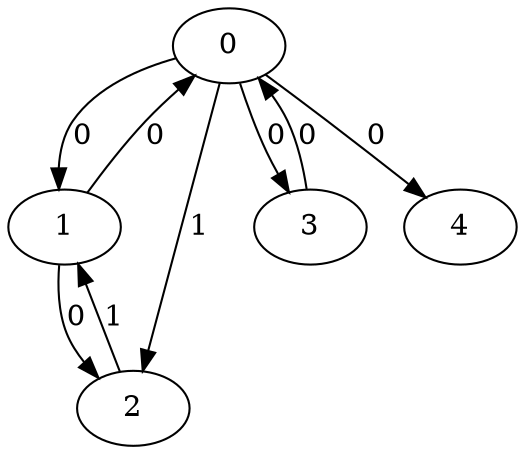 // Source:466 Canonical: -1 0 1 0 0 0 -1 0 -1 -1 -1 1 -1 -1 -1 0 -1 -1 -1 -1 -1 -1 -1 -1 -1
digraph HRA_from_466_graph_000 {
  0 -> 1 [label="0"];
  0 -> 2 [label="1"];
  0 -> 3 [label="0"];
  1 -> 0 [label="0"];
  1 -> 2 [label="0"];
  2 -> 1 [label="1"];
  3 -> 0 [label="0"];
  0 -> 4 [label="0"];
}

// Source:466 Canonical: -1 0 1 0 0 0 -1 0 -1 -1 -1 1 -1 -1 -1 0 -1 -1 -1 -1 0 -1 -1 -1 -1
digraph HRA_from_466_graph_001 {
  0 -> 1 [label="0"];
  0 -> 2 [label="1"];
  0 -> 3 [label="0"];
  1 -> 0 [label="0"];
  1 -> 2 [label="0"];
  2 -> 1 [label="1"];
  3 -> 0 [label="0"];
  0 -> 4 [label="0"];
  4 -> 0 [label="0"];
}

// Source:466 Canonical: -1 0 1 0 -1 0 -1 0 -1 0 -1 1 -1 -1 -1 0 -1 -1 -1 -1 -1 -1 -1 -1 -1
digraph HRA_from_466_graph_002 {
  0 -> 1 [label="0"];
  0 -> 2 [label="1"];
  0 -> 3 [label="0"];
  1 -> 0 [label="0"];
  1 -> 2 [label="0"];
  2 -> 1 [label="1"];
  3 -> 0 [label="0"];
  1 -> 4 [label="0"];
}

// Source:466 Canonical: -1 0 1 0 0 0 -1 0 -1 0 -1 1 -1 -1 -1 0 -1 -1 -1 -1 -1 -1 -1 -1 -1
digraph HRA_from_466_graph_003 {
  0 -> 1 [label="0"];
  0 -> 2 [label="1"];
  0 -> 3 [label="0"];
  1 -> 0 [label="0"];
  1 -> 2 [label="0"];
  2 -> 1 [label="1"];
  3 -> 0 [label="0"];
  0 -> 4 [label="0"];
  1 -> 4 [label="0"];
}

// Source:466 Canonical: -1 0 1 0 -1 0 -1 0 -1 0 -1 1 -1 -1 -1 0 -1 -1 -1 -1 0 -1 -1 -1 -1
digraph HRA_from_466_graph_004 {
  0 -> 1 [label="0"];
  0 -> 2 [label="1"];
  0 -> 3 [label="0"];
  1 -> 0 [label="0"];
  1 -> 2 [label="0"];
  2 -> 1 [label="1"];
  3 -> 0 [label="0"];
  4 -> 0 [label="0"];
  1 -> 4 [label="0"];
}

// Source:466 Canonical: -1 0 1 0 0 0 -1 0 -1 0 -1 1 -1 -1 -1 0 -1 -1 -1 -1 0 -1 -1 -1 -1
digraph HRA_from_466_graph_005 {
  0 -> 1 [label="0"];
  0 -> 2 [label="1"];
  0 -> 3 [label="0"];
  1 -> 0 [label="0"];
  1 -> 2 [label="0"];
  2 -> 1 [label="1"];
  3 -> 0 [label="0"];
  0 -> 4 [label="0"];
  4 -> 0 [label="0"];
  1 -> 4 [label="0"];
}

// Source:466 Canonical: -1 0 1 0 0 0 -1 0 -1 -1 -1 1 -1 -1 -1 0 -1 -1 -1 -1 -1 0 -1 -1 -1
digraph HRA_from_466_graph_006 {
  0 -> 1 [label="0"];
  0 -> 2 [label="1"];
  0 -> 3 [label="0"];
  1 -> 0 [label="0"];
  1 -> 2 [label="0"];
  2 -> 1 [label="1"];
  3 -> 0 [label="0"];
  0 -> 4 [label="0"];
  4 -> 1 [label="0"];
}

// Source:466 Canonical: -1 0 1 0 0 0 -1 0 -1 -1 -1 1 -1 -1 -1 0 -1 -1 -1 -1 0 0 -1 -1 -1
digraph HRA_from_466_graph_007 {
  0 -> 1 [label="0"];
  0 -> 2 [label="1"];
  0 -> 3 [label="0"];
  1 -> 0 [label="0"];
  1 -> 2 [label="0"];
  2 -> 1 [label="1"];
  3 -> 0 [label="0"];
  0 -> 4 [label="0"];
  4 -> 0 [label="0"];
  4 -> 1 [label="0"];
}

// Source:466 Canonical: -1 0 1 0 -1 0 -1 0 -1 0 -1 1 -1 -1 -1 0 -1 -1 -1 -1 -1 0 -1 -1 -1
digraph HRA_from_466_graph_008 {
  0 -> 1 [label="0"];
  0 -> 2 [label="1"];
  0 -> 3 [label="0"];
  1 -> 0 [label="0"];
  1 -> 2 [label="0"];
  2 -> 1 [label="1"];
  3 -> 0 [label="0"];
  1 -> 4 [label="0"];
  4 -> 1 [label="0"];
}

// Source:466 Canonical: -1 0 1 0 0 0 -1 0 -1 0 -1 1 -1 -1 -1 0 -1 -1 -1 -1 -1 0 -1 -1 -1
digraph HRA_from_466_graph_009 {
  0 -> 1 [label="0"];
  0 -> 2 [label="1"];
  0 -> 3 [label="0"];
  1 -> 0 [label="0"];
  1 -> 2 [label="0"];
  2 -> 1 [label="1"];
  3 -> 0 [label="0"];
  0 -> 4 [label="0"];
  1 -> 4 [label="0"];
  4 -> 1 [label="0"];
}

// Source:466 Canonical: -1 0 1 0 -1 0 -1 0 -1 0 -1 1 -1 -1 -1 0 -1 -1 -1 -1 0 0 -1 -1 -1
digraph HRA_from_466_graph_010 {
  0 -> 1 [label="0"];
  0 -> 2 [label="1"];
  0 -> 3 [label="0"];
  1 -> 0 [label="0"];
  1 -> 2 [label="0"];
  2 -> 1 [label="1"];
  3 -> 0 [label="0"];
  4 -> 0 [label="0"];
  1 -> 4 [label="0"];
  4 -> 1 [label="0"];
}

// Source:466 Canonical: -1 0 1 0 0 0 -1 0 -1 0 -1 1 -1 -1 -1 0 -1 -1 -1 -1 0 0 -1 -1 -1
digraph HRA_from_466_graph_011 {
  0 -> 1 [label="0"];
  0 -> 2 [label="1"];
  0 -> 3 [label="0"];
  1 -> 0 [label="0"];
  1 -> 2 [label="0"];
  2 -> 1 [label="1"];
  3 -> 0 [label="0"];
  0 -> 4 [label="0"];
  4 -> 0 [label="0"];
  1 -> 4 [label="0"];
  4 -> 1 [label="0"];
}

// Source:466 Canonical: -1 0 1 0 -1 0 -1 0 -1 -1 -1 1 -1 -1 0 0 -1 -1 -1 -1 -1 -1 -1 -1 -1
digraph HRA_from_466_graph_012 {
  0 -> 1 [label="0"];
  0 -> 2 [label="1"];
  0 -> 3 [label="0"];
  1 -> 0 [label="0"];
  1 -> 2 [label="0"];
  2 -> 1 [label="1"];
  3 -> 0 [label="0"];
  2 -> 4 [label="0"];
}

// Source:466 Canonical: -1 0 1 0 0 0 -1 0 -1 -1 -1 1 -1 -1 0 0 -1 -1 -1 -1 -1 -1 -1 -1 -1
digraph HRA_from_466_graph_013 {
  0 -> 1 [label="0"];
  0 -> 2 [label="1"];
  0 -> 3 [label="0"];
  1 -> 0 [label="0"];
  1 -> 2 [label="0"];
  2 -> 1 [label="1"];
  3 -> 0 [label="0"];
  0 -> 4 [label="0"];
  2 -> 4 [label="0"];
}

// Source:466 Canonical: -1 0 1 0 -1 0 -1 0 -1 -1 -1 1 -1 -1 0 0 -1 -1 -1 -1 0 -1 -1 -1 -1
digraph HRA_from_466_graph_014 {
  0 -> 1 [label="0"];
  0 -> 2 [label="1"];
  0 -> 3 [label="0"];
  1 -> 0 [label="0"];
  1 -> 2 [label="0"];
  2 -> 1 [label="1"];
  3 -> 0 [label="0"];
  4 -> 0 [label="0"];
  2 -> 4 [label="0"];
}

// Source:466 Canonical: -1 0 1 0 0 0 -1 0 -1 -1 -1 1 -1 -1 0 0 -1 -1 -1 -1 0 -1 -1 -1 -1
digraph HRA_from_466_graph_015 {
  0 -> 1 [label="0"];
  0 -> 2 [label="1"];
  0 -> 3 [label="0"];
  1 -> 0 [label="0"];
  1 -> 2 [label="0"];
  2 -> 1 [label="1"];
  3 -> 0 [label="0"];
  0 -> 4 [label="0"];
  4 -> 0 [label="0"];
  2 -> 4 [label="0"];
}

// Source:466 Canonical: -1 0 1 0 -1 0 -1 0 -1 0 -1 1 -1 -1 0 0 -1 -1 -1 -1 -1 -1 -1 -1 -1
digraph HRA_from_466_graph_016 {
  0 -> 1 [label="0"];
  0 -> 2 [label="1"];
  0 -> 3 [label="0"];
  1 -> 0 [label="0"];
  1 -> 2 [label="0"];
  2 -> 1 [label="1"];
  3 -> 0 [label="0"];
  1 -> 4 [label="0"];
  2 -> 4 [label="0"];
}

// Source:466 Canonical: -1 0 1 0 0 0 -1 0 -1 0 -1 1 -1 -1 0 0 -1 -1 -1 -1 -1 -1 -1 -1 -1
digraph HRA_from_466_graph_017 {
  0 -> 1 [label="0"];
  0 -> 2 [label="1"];
  0 -> 3 [label="0"];
  1 -> 0 [label="0"];
  1 -> 2 [label="0"];
  2 -> 1 [label="1"];
  3 -> 0 [label="0"];
  0 -> 4 [label="0"];
  1 -> 4 [label="0"];
  2 -> 4 [label="0"];
}

// Source:466 Canonical: -1 0 1 0 -1 0 -1 0 -1 0 -1 1 -1 -1 0 0 -1 -1 -1 -1 0 -1 -1 -1 -1
digraph HRA_from_466_graph_018 {
  0 -> 1 [label="0"];
  0 -> 2 [label="1"];
  0 -> 3 [label="0"];
  1 -> 0 [label="0"];
  1 -> 2 [label="0"];
  2 -> 1 [label="1"];
  3 -> 0 [label="0"];
  4 -> 0 [label="0"];
  1 -> 4 [label="0"];
  2 -> 4 [label="0"];
}

// Source:466 Canonical: -1 0 1 0 0 0 -1 0 -1 0 -1 1 -1 -1 0 0 -1 -1 -1 -1 0 -1 -1 -1 -1
digraph HRA_from_466_graph_019 {
  0 -> 1 [label="0"];
  0 -> 2 [label="1"];
  0 -> 3 [label="0"];
  1 -> 0 [label="0"];
  1 -> 2 [label="0"];
  2 -> 1 [label="1"];
  3 -> 0 [label="0"];
  0 -> 4 [label="0"];
  4 -> 0 [label="0"];
  1 -> 4 [label="0"];
  2 -> 4 [label="0"];
}

// Source:466 Canonical: -1 0 1 0 -1 0 -1 0 -1 -1 -1 1 -1 -1 0 0 -1 -1 -1 -1 -1 0 -1 -1 -1
digraph HRA_from_466_graph_020 {
  0 -> 1 [label="0"];
  0 -> 2 [label="1"];
  0 -> 3 [label="0"];
  1 -> 0 [label="0"];
  1 -> 2 [label="0"];
  2 -> 1 [label="1"];
  3 -> 0 [label="0"];
  4 -> 1 [label="0"];
  2 -> 4 [label="0"];
}

// Source:466 Canonical: -1 0 1 0 0 0 -1 0 -1 -1 -1 1 -1 -1 0 0 -1 -1 -1 -1 -1 0 -1 -1 -1
digraph HRA_from_466_graph_021 {
  0 -> 1 [label="0"];
  0 -> 2 [label="1"];
  0 -> 3 [label="0"];
  1 -> 0 [label="0"];
  1 -> 2 [label="0"];
  2 -> 1 [label="1"];
  3 -> 0 [label="0"];
  0 -> 4 [label="0"];
  4 -> 1 [label="0"];
  2 -> 4 [label="0"];
}

// Source:466 Canonical: -1 0 1 0 -1 0 -1 0 -1 -1 -1 1 -1 -1 0 0 -1 -1 -1 -1 0 0 -1 -1 -1
digraph HRA_from_466_graph_022 {
  0 -> 1 [label="0"];
  0 -> 2 [label="1"];
  0 -> 3 [label="0"];
  1 -> 0 [label="0"];
  1 -> 2 [label="0"];
  2 -> 1 [label="1"];
  3 -> 0 [label="0"];
  4 -> 0 [label="0"];
  4 -> 1 [label="0"];
  2 -> 4 [label="0"];
}

// Source:466 Canonical: -1 0 1 0 0 0 -1 0 -1 -1 -1 1 -1 -1 0 0 -1 -1 -1 -1 0 0 -1 -1 -1
digraph HRA_from_466_graph_023 {
  0 -> 1 [label="0"];
  0 -> 2 [label="1"];
  0 -> 3 [label="0"];
  1 -> 0 [label="0"];
  1 -> 2 [label="0"];
  2 -> 1 [label="1"];
  3 -> 0 [label="0"];
  0 -> 4 [label="0"];
  4 -> 0 [label="0"];
  4 -> 1 [label="0"];
  2 -> 4 [label="0"];
}

// Source:466 Canonical: -1 0 1 0 -1 0 -1 0 -1 0 -1 1 -1 -1 0 0 -1 -1 -1 -1 -1 0 -1 -1 -1
digraph HRA_from_466_graph_024 {
  0 -> 1 [label="0"];
  0 -> 2 [label="1"];
  0 -> 3 [label="0"];
  1 -> 0 [label="0"];
  1 -> 2 [label="0"];
  2 -> 1 [label="1"];
  3 -> 0 [label="0"];
  1 -> 4 [label="0"];
  4 -> 1 [label="0"];
  2 -> 4 [label="0"];
}

// Source:466 Canonical: -1 0 1 0 0 0 -1 0 -1 0 -1 1 -1 -1 0 0 -1 -1 -1 -1 -1 0 -1 -1 -1
digraph HRA_from_466_graph_025 {
  0 -> 1 [label="0"];
  0 -> 2 [label="1"];
  0 -> 3 [label="0"];
  1 -> 0 [label="0"];
  1 -> 2 [label="0"];
  2 -> 1 [label="1"];
  3 -> 0 [label="0"];
  0 -> 4 [label="0"];
  1 -> 4 [label="0"];
  4 -> 1 [label="0"];
  2 -> 4 [label="0"];
}

// Source:466 Canonical: -1 0 1 0 -1 0 -1 0 -1 0 -1 1 -1 -1 0 0 -1 -1 -1 -1 0 0 -1 -1 -1
digraph HRA_from_466_graph_026 {
  0 -> 1 [label="0"];
  0 -> 2 [label="1"];
  0 -> 3 [label="0"];
  1 -> 0 [label="0"];
  1 -> 2 [label="0"];
  2 -> 1 [label="1"];
  3 -> 0 [label="0"];
  4 -> 0 [label="0"];
  1 -> 4 [label="0"];
  4 -> 1 [label="0"];
  2 -> 4 [label="0"];
}

// Source:466 Canonical: -1 0 1 0 0 0 -1 0 -1 0 -1 1 -1 -1 0 0 -1 -1 -1 -1 0 0 -1 -1 -1
digraph HRA_from_466_graph_027 {
  0 -> 1 [label="0"];
  0 -> 2 [label="1"];
  0 -> 3 [label="0"];
  1 -> 0 [label="0"];
  1 -> 2 [label="0"];
  2 -> 1 [label="1"];
  3 -> 0 [label="0"];
  0 -> 4 [label="0"];
  4 -> 0 [label="0"];
  1 -> 4 [label="0"];
  4 -> 1 [label="0"];
  2 -> 4 [label="0"];
}

// Source:466 Canonical: -1 0 1 0 0 0 -1 0 -1 -1 -1 1 -1 -1 -1 0 -1 -1 -1 -1 -1 -1 0 -1 -1
digraph HRA_from_466_graph_028 {
  0 -> 1 [label="0"];
  0 -> 2 [label="1"];
  0 -> 3 [label="0"];
  1 -> 0 [label="0"];
  1 -> 2 [label="0"];
  2 -> 1 [label="1"];
  3 -> 0 [label="0"];
  0 -> 4 [label="0"];
  4 -> 2 [label="0"];
}

// Source:466 Canonical: -1 0 1 0 0 0 -1 0 -1 -1 -1 1 -1 -1 -1 0 -1 -1 -1 -1 0 -1 0 -1 -1
digraph HRA_from_466_graph_029 {
  0 -> 1 [label="0"];
  0 -> 2 [label="1"];
  0 -> 3 [label="0"];
  1 -> 0 [label="0"];
  1 -> 2 [label="0"];
  2 -> 1 [label="1"];
  3 -> 0 [label="0"];
  0 -> 4 [label="0"];
  4 -> 0 [label="0"];
  4 -> 2 [label="0"];
}

// Source:466 Canonical: -1 0 1 0 -1 0 -1 0 -1 0 -1 1 -1 -1 -1 0 -1 -1 -1 -1 -1 -1 0 -1 -1
digraph HRA_from_466_graph_030 {
  0 -> 1 [label="0"];
  0 -> 2 [label="1"];
  0 -> 3 [label="0"];
  1 -> 0 [label="0"];
  1 -> 2 [label="0"];
  2 -> 1 [label="1"];
  3 -> 0 [label="0"];
  1 -> 4 [label="0"];
  4 -> 2 [label="0"];
}

// Source:466 Canonical: -1 0 1 0 0 0 -1 0 -1 0 -1 1 -1 -1 -1 0 -1 -1 -1 -1 -1 -1 0 -1 -1
digraph HRA_from_466_graph_031 {
  0 -> 1 [label="0"];
  0 -> 2 [label="1"];
  0 -> 3 [label="0"];
  1 -> 0 [label="0"];
  1 -> 2 [label="0"];
  2 -> 1 [label="1"];
  3 -> 0 [label="0"];
  0 -> 4 [label="0"];
  1 -> 4 [label="0"];
  4 -> 2 [label="0"];
}

// Source:466 Canonical: -1 0 1 0 -1 0 -1 0 -1 0 -1 1 -1 -1 -1 0 -1 -1 -1 -1 0 -1 0 -1 -1
digraph HRA_from_466_graph_032 {
  0 -> 1 [label="0"];
  0 -> 2 [label="1"];
  0 -> 3 [label="0"];
  1 -> 0 [label="0"];
  1 -> 2 [label="0"];
  2 -> 1 [label="1"];
  3 -> 0 [label="0"];
  4 -> 0 [label="0"];
  1 -> 4 [label="0"];
  4 -> 2 [label="0"];
}

// Source:466 Canonical: -1 0 1 0 0 0 -1 0 -1 0 -1 1 -1 -1 -1 0 -1 -1 -1 -1 0 -1 0 -1 -1
digraph HRA_from_466_graph_033 {
  0 -> 1 [label="0"];
  0 -> 2 [label="1"];
  0 -> 3 [label="0"];
  1 -> 0 [label="0"];
  1 -> 2 [label="0"];
  2 -> 1 [label="1"];
  3 -> 0 [label="0"];
  0 -> 4 [label="0"];
  4 -> 0 [label="0"];
  1 -> 4 [label="0"];
  4 -> 2 [label="0"];
}

// Source:466 Canonical: -1 0 1 0 0 0 -1 0 -1 -1 -1 1 -1 -1 -1 0 -1 -1 -1 -1 -1 0 0 -1 -1
digraph HRA_from_466_graph_034 {
  0 -> 1 [label="0"];
  0 -> 2 [label="1"];
  0 -> 3 [label="0"];
  1 -> 0 [label="0"];
  1 -> 2 [label="0"];
  2 -> 1 [label="1"];
  3 -> 0 [label="0"];
  0 -> 4 [label="0"];
  4 -> 1 [label="0"];
  4 -> 2 [label="0"];
}

// Source:466 Canonical: -1 0 1 0 0 0 -1 0 -1 -1 -1 1 -1 -1 -1 0 -1 -1 -1 -1 0 0 0 -1 -1
digraph HRA_from_466_graph_035 {
  0 -> 1 [label="0"];
  0 -> 2 [label="1"];
  0 -> 3 [label="0"];
  1 -> 0 [label="0"];
  1 -> 2 [label="0"];
  2 -> 1 [label="1"];
  3 -> 0 [label="0"];
  0 -> 4 [label="0"];
  4 -> 0 [label="0"];
  4 -> 1 [label="0"];
  4 -> 2 [label="0"];
}

// Source:466 Canonical: -1 0 1 0 -1 0 -1 0 -1 0 -1 1 -1 -1 -1 0 -1 -1 -1 -1 -1 0 0 -1 -1
digraph HRA_from_466_graph_036 {
  0 -> 1 [label="0"];
  0 -> 2 [label="1"];
  0 -> 3 [label="0"];
  1 -> 0 [label="0"];
  1 -> 2 [label="0"];
  2 -> 1 [label="1"];
  3 -> 0 [label="0"];
  1 -> 4 [label="0"];
  4 -> 1 [label="0"];
  4 -> 2 [label="0"];
}

// Source:466 Canonical: -1 0 1 0 0 0 -1 0 -1 0 -1 1 -1 -1 -1 0 -1 -1 -1 -1 -1 0 0 -1 -1
digraph HRA_from_466_graph_037 {
  0 -> 1 [label="0"];
  0 -> 2 [label="1"];
  0 -> 3 [label="0"];
  1 -> 0 [label="0"];
  1 -> 2 [label="0"];
  2 -> 1 [label="1"];
  3 -> 0 [label="0"];
  0 -> 4 [label="0"];
  1 -> 4 [label="0"];
  4 -> 1 [label="0"];
  4 -> 2 [label="0"];
}

// Source:466 Canonical: -1 0 1 0 -1 0 -1 0 -1 0 -1 1 -1 -1 -1 0 -1 -1 -1 -1 0 0 0 -1 -1
digraph HRA_from_466_graph_038 {
  0 -> 1 [label="0"];
  0 -> 2 [label="1"];
  0 -> 3 [label="0"];
  1 -> 0 [label="0"];
  1 -> 2 [label="0"];
  2 -> 1 [label="1"];
  3 -> 0 [label="0"];
  4 -> 0 [label="0"];
  1 -> 4 [label="0"];
  4 -> 1 [label="0"];
  4 -> 2 [label="0"];
}

// Source:466 Canonical: -1 0 1 0 0 0 -1 0 -1 0 -1 1 -1 -1 -1 0 -1 -1 -1 -1 0 0 0 -1 -1
digraph HRA_from_466_graph_039 {
  0 -> 1 [label="0"];
  0 -> 2 [label="1"];
  0 -> 3 [label="0"];
  1 -> 0 [label="0"];
  1 -> 2 [label="0"];
  2 -> 1 [label="1"];
  3 -> 0 [label="0"];
  0 -> 4 [label="0"];
  4 -> 0 [label="0"];
  1 -> 4 [label="0"];
  4 -> 1 [label="0"];
  4 -> 2 [label="0"];
}

// Source:466 Canonical: -1 0 1 0 -1 0 -1 0 -1 -1 -1 1 -1 -1 0 0 -1 -1 -1 -1 -1 -1 0 -1 -1
digraph HRA_from_466_graph_040 {
  0 -> 1 [label="0"];
  0 -> 2 [label="1"];
  0 -> 3 [label="0"];
  1 -> 0 [label="0"];
  1 -> 2 [label="0"];
  2 -> 1 [label="1"];
  3 -> 0 [label="0"];
  2 -> 4 [label="0"];
  4 -> 2 [label="0"];
}

// Source:466 Canonical: -1 0 1 0 0 0 -1 0 -1 -1 -1 1 -1 -1 0 0 -1 -1 -1 -1 -1 -1 0 -1 -1
digraph HRA_from_466_graph_041 {
  0 -> 1 [label="0"];
  0 -> 2 [label="1"];
  0 -> 3 [label="0"];
  1 -> 0 [label="0"];
  1 -> 2 [label="0"];
  2 -> 1 [label="1"];
  3 -> 0 [label="0"];
  0 -> 4 [label="0"];
  2 -> 4 [label="0"];
  4 -> 2 [label="0"];
}

// Source:466 Canonical: -1 0 1 0 -1 0 -1 0 -1 -1 -1 1 -1 -1 0 0 -1 -1 -1 -1 0 -1 0 -1 -1
digraph HRA_from_466_graph_042 {
  0 -> 1 [label="0"];
  0 -> 2 [label="1"];
  0 -> 3 [label="0"];
  1 -> 0 [label="0"];
  1 -> 2 [label="0"];
  2 -> 1 [label="1"];
  3 -> 0 [label="0"];
  4 -> 0 [label="0"];
  2 -> 4 [label="0"];
  4 -> 2 [label="0"];
}

// Source:466 Canonical: -1 0 1 0 0 0 -1 0 -1 -1 -1 1 -1 -1 0 0 -1 -1 -1 -1 0 -1 0 -1 -1
digraph HRA_from_466_graph_043 {
  0 -> 1 [label="0"];
  0 -> 2 [label="1"];
  0 -> 3 [label="0"];
  1 -> 0 [label="0"];
  1 -> 2 [label="0"];
  2 -> 1 [label="1"];
  3 -> 0 [label="0"];
  0 -> 4 [label="0"];
  4 -> 0 [label="0"];
  2 -> 4 [label="0"];
  4 -> 2 [label="0"];
}

// Source:466 Canonical: -1 0 1 0 -1 0 -1 0 -1 0 -1 1 -1 -1 0 0 -1 -1 -1 -1 -1 -1 0 -1 -1
digraph HRA_from_466_graph_044 {
  0 -> 1 [label="0"];
  0 -> 2 [label="1"];
  0 -> 3 [label="0"];
  1 -> 0 [label="0"];
  1 -> 2 [label="0"];
  2 -> 1 [label="1"];
  3 -> 0 [label="0"];
  1 -> 4 [label="0"];
  2 -> 4 [label="0"];
  4 -> 2 [label="0"];
}

// Source:466 Canonical: -1 0 1 0 0 0 -1 0 -1 0 -1 1 -1 -1 0 0 -1 -1 -1 -1 -1 -1 0 -1 -1
digraph HRA_from_466_graph_045 {
  0 -> 1 [label="0"];
  0 -> 2 [label="1"];
  0 -> 3 [label="0"];
  1 -> 0 [label="0"];
  1 -> 2 [label="0"];
  2 -> 1 [label="1"];
  3 -> 0 [label="0"];
  0 -> 4 [label="0"];
  1 -> 4 [label="0"];
  2 -> 4 [label="0"];
  4 -> 2 [label="0"];
}

// Source:466 Canonical: -1 0 1 0 -1 0 -1 0 -1 0 -1 1 -1 -1 0 0 -1 -1 -1 -1 0 -1 0 -1 -1
digraph HRA_from_466_graph_046 {
  0 -> 1 [label="0"];
  0 -> 2 [label="1"];
  0 -> 3 [label="0"];
  1 -> 0 [label="0"];
  1 -> 2 [label="0"];
  2 -> 1 [label="1"];
  3 -> 0 [label="0"];
  4 -> 0 [label="0"];
  1 -> 4 [label="0"];
  2 -> 4 [label="0"];
  4 -> 2 [label="0"];
}

// Source:466 Canonical: -1 0 1 0 0 0 -1 0 -1 0 -1 1 -1 -1 0 0 -1 -1 -1 -1 0 -1 0 -1 -1
digraph HRA_from_466_graph_047 {
  0 -> 1 [label="0"];
  0 -> 2 [label="1"];
  0 -> 3 [label="0"];
  1 -> 0 [label="0"];
  1 -> 2 [label="0"];
  2 -> 1 [label="1"];
  3 -> 0 [label="0"];
  0 -> 4 [label="0"];
  4 -> 0 [label="0"];
  1 -> 4 [label="0"];
  2 -> 4 [label="0"];
  4 -> 2 [label="0"];
}

// Source:466 Canonical: -1 0 1 0 -1 0 -1 0 -1 -1 -1 1 -1 -1 0 0 -1 -1 -1 -1 -1 0 0 -1 -1
digraph HRA_from_466_graph_048 {
  0 -> 1 [label="0"];
  0 -> 2 [label="1"];
  0 -> 3 [label="0"];
  1 -> 0 [label="0"];
  1 -> 2 [label="0"];
  2 -> 1 [label="1"];
  3 -> 0 [label="0"];
  4 -> 1 [label="0"];
  2 -> 4 [label="0"];
  4 -> 2 [label="0"];
}

// Source:466 Canonical: -1 0 1 0 0 0 -1 0 -1 -1 -1 1 -1 -1 0 0 -1 -1 -1 -1 -1 0 0 -1 -1
digraph HRA_from_466_graph_049 {
  0 -> 1 [label="0"];
  0 -> 2 [label="1"];
  0 -> 3 [label="0"];
  1 -> 0 [label="0"];
  1 -> 2 [label="0"];
  2 -> 1 [label="1"];
  3 -> 0 [label="0"];
  0 -> 4 [label="0"];
  4 -> 1 [label="0"];
  2 -> 4 [label="0"];
  4 -> 2 [label="0"];
}

// Source:466 Canonical: -1 0 1 0 -1 0 -1 0 -1 -1 -1 1 -1 -1 0 0 -1 -1 -1 -1 0 0 0 -1 -1
digraph HRA_from_466_graph_050 {
  0 -> 1 [label="0"];
  0 -> 2 [label="1"];
  0 -> 3 [label="0"];
  1 -> 0 [label="0"];
  1 -> 2 [label="0"];
  2 -> 1 [label="1"];
  3 -> 0 [label="0"];
  4 -> 0 [label="0"];
  4 -> 1 [label="0"];
  2 -> 4 [label="0"];
  4 -> 2 [label="0"];
}

// Source:466 Canonical: -1 0 1 0 0 0 -1 0 -1 -1 -1 1 -1 -1 0 0 -1 -1 -1 -1 0 0 0 -1 -1
digraph HRA_from_466_graph_051 {
  0 -> 1 [label="0"];
  0 -> 2 [label="1"];
  0 -> 3 [label="0"];
  1 -> 0 [label="0"];
  1 -> 2 [label="0"];
  2 -> 1 [label="1"];
  3 -> 0 [label="0"];
  0 -> 4 [label="0"];
  4 -> 0 [label="0"];
  4 -> 1 [label="0"];
  2 -> 4 [label="0"];
  4 -> 2 [label="0"];
}

// Source:466 Canonical: -1 0 1 0 -1 0 -1 0 -1 0 -1 1 -1 -1 0 0 -1 -1 -1 -1 -1 0 0 -1 -1
digraph HRA_from_466_graph_052 {
  0 -> 1 [label="0"];
  0 -> 2 [label="1"];
  0 -> 3 [label="0"];
  1 -> 0 [label="0"];
  1 -> 2 [label="0"];
  2 -> 1 [label="1"];
  3 -> 0 [label="0"];
  1 -> 4 [label="0"];
  4 -> 1 [label="0"];
  2 -> 4 [label="0"];
  4 -> 2 [label="0"];
}

// Source:466 Canonical: -1 0 1 0 0 0 -1 0 -1 0 -1 1 -1 -1 0 0 -1 -1 -1 -1 -1 0 0 -1 -1
digraph HRA_from_466_graph_053 {
  0 -> 1 [label="0"];
  0 -> 2 [label="1"];
  0 -> 3 [label="0"];
  1 -> 0 [label="0"];
  1 -> 2 [label="0"];
  2 -> 1 [label="1"];
  3 -> 0 [label="0"];
  0 -> 4 [label="0"];
  1 -> 4 [label="0"];
  4 -> 1 [label="0"];
  2 -> 4 [label="0"];
  4 -> 2 [label="0"];
}

// Source:466 Canonical: -1 0 1 0 -1 0 -1 0 -1 0 -1 1 -1 -1 0 0 -1 -1 -1 -1 0 0 0 -1 -1
digraph HRA_from_466_graph_054 {
  0 -> 1 [label="0"];
  0 -> 2 [label="1"];
  0 -> 3 [label="0"];
  1 -> 0 [label="0"];
  1 -> 2 [label="0"];
  2 -> 1 [label="1"];
  3 -> 0 [label="0"];
  4 -> 0 [label="0"];
  1 -> 4 [label="0"];
  4 -> 1 [label="0"];
  2 -> 4 [label="0"];
  4 -> 2 [label="0"];
}

// Source:466 Canonical: -1 0 1 0 0 0 -1 0 -1 0 -1 1 -1 -1 0 0 -1 -1 -1 -1 0 0 0 -1 -1
digraph HRA_from_466_graph_055 {
  0 -> 1 [label="0"];
  0 -> 2 [label="1"];
  0 -> 3 [label="0"];
  1 -> 0 [label="0"];
  1 -> 2 [label="0"];
  2 -> 1 [label="1"];
  3 -> 0 [label="0"];
  0 -> 4 [label="0"];
  4 -> 0 [label="0"];
  1 -> 4 [label="0"];
  4 -> 1 [label="0"];
  2 -> 4 [label="0"];
  4 -> 2 [label="0"];
}

// Source:466 Canonical: -1 0 1 0 -1 0 -1 0 -1 -1 -1 1 -1 -1 -1 0 -1 -1 -1 0 -1 -1 -1 -1 -1
digraph HRA_from_466_graph_056 {
  0 -> 1 [label="0"];
  0 -> 2 [label="1"];
  0 -> 3 [label="0"];
  1 -> 0 [label="0"];
  1 -> 2 [label="0"];
  2 -> 1 [label="1"];
  3 -> 0 [label="0"];
  3 -> 4 [label="0"];
}

// Source:466 Canonical: -1 0 1 0 0 0 -1 0 -1 -1 -1 1 -1 -1 -1 0 -1 -1 -1 0 -1 -1 -1 -1 -1
digraph HRA_from_466_graph_057 {
  0 -> 1 [label="0"];
  0 -> 2 [label="1"];
  0 -> 3 [label="0"];
  1 -> 0 [label="0"];
  1 -> 2 [label="0"];
  2 -> 1 [label="1"];
  3 -> 0 [label="0"];
  0 -> 4 [label="0"];
  3 -> 4 [label="0"];
}

// Source:466 Canonical: -1 0 1 0 -1 0 -1 0 -1 -1 -1 1 -1 -1 -1 0 -1 -1 -1 0 0 -1 -1 -1 -1
digraph HRA_from_466_graph_058 {
  0 -> 1 [label="0"];
  0 -> 2 [label="1"];
  0 -> 3 [label="0"];
  1 -> 0 [label="0"];
  1 -> 2 [label="0"];
  2 -> 1 [label="1"];
  3 -> 0 [label="0"];
  4 -> 0 [label="0"];
  3 -> 4 [label="0"];
}

// Source:466 Canonical: -1 0 1 0 0 0 -1 0 -1 -1 -1 1 -1 -1 -1 0 -1 -1 -1 0 0 -1 -1 -1 -1
digraph HRA_from_466_graph_059 {
  0 -> 1 [label="0"];
  0 -> 2 [label="1"];
  0 -> 3 [label="0"];
  1 -> 0 [label="0"];
  1 -> 2 [label="0"];
  2 -> 1 [label="1"];
  3 -> 0 [label="0"];
  0 -> 4 [label="0"];
  4 -> 0 [label="0"];
  3 -> 4 [label="0"];
}

// Source:466 Canonical: -1 0 1 0 -1 0 -1 0 -1 0 -1 1 -1 -1 -1 0 -1 -1 -1 0 -1 -1 -1 -1 -1
digraph HRA_from_466_graph_060 {
  0 -> 1 [label="0"];
  0 -> 2 [label="1"];
  0 -> 3 [label="0"];
  1 -> 0 [label="0"];
  1 -> 2 [label="0"];
  2 -> 1 [label="1"];
  3 -> 0 [label="0"];
  1 -> 4 [label="0"];
  3 -> 4 [label="0"];
}

// Source:466 Canonical: -1 0 1 0 0 0 -1 0 -1 0 -1 1 -1 -1 -1 0 -1 -1 -1 0 -1 -1 -1 -1 -1
digraph HRA_from_466_graph_061 {
  0 -> 1 [label="0"];
  0 -> 2 [label="1"];
  0 -> 3 [label="0"];
  1 -> 0 [label="0"];
  1 -> 2 [label="0"];
  2 -> 1 [label="1"];
  3 -> 0 [label="0"];
  0 -> 4 [label="0"];
  1 -> 4 [label="0"];
  3 -> 4 [label="0"];
}

// Source:466 Canonical: -1 0 1 0 -1 0 -1 0 -1 0 -1 1 -1 -1 -1 0 -1 -1 -1 0 0 -1 -1 -1 -1
digraph HRA_from_466_graph_062 {
  0 -> 1 [label="0"];
  0 -> 2 [label="1"];
  0 -> 3 [label="0"];
  1 -> 0 [label="0"];
  1 -> 2 [label="0"];
  2 -> 1 [label="1"];
  3 -> 0 [label="0"];
  4 -> 0 [label="0"];
  1 -> 4 [label="0"];
  3 -> 4 [label="0"];
}

// Source:466 Canonical: -1 0 1 0 0 0 -1 0 -1 0 -1 1 -1 -1 -1 0 -1 -1 -1 0 0 -1 -1 -1 -1
digraph HRA_from_466_graph_063 {
  0 -> 1 [label="0"];
  0 -> 2 [label="1"];
  0 -> 3 [label="0"];
  1 -> 0 [label="0"];
  1 -> 2 [label="0"];
  2 -> 1 [label="1"];
  3 -> 0 [label="0"];
  0 -> 4 [label="0"];
  4 -> 0 [label="0"];
  1 -> 4 [label="0"];
  3 -> 4 [label="0"];
}

// Source:466 Canonical: -1 0 1 0 -1 0 -1 0 -1 -1 -1 1 -1 -1 -1 0 -1 -1 -1 0 -1 0 -1 -1 -1
digraph HRA_from_466_graph_064 {
  0 -> 1 [label="0"];
  0 -> 2 [label="1"];
  0 -> 3 [label="0"];
  1 -> 0 [label="0"];
  1 -> 2 [label="0"];
  2 -> 1 [label="1"];
  3 -> 0 [label="0"];
  4 -> 1 [label="0"];
  3 -> 4 [label="0"];
}

// Source:466 Canonical: -1 0 1 0 0 0 -1 0 -1 -1 -1 1 -1 -1 -1 0 -1 -1 -1 0 -1 0 -1 -1 -1
digraph HRA_from_466_graph_065 {
  0 -> 1 [label="0"];
  0 -> 2 [label="1"];
  0 -> 3 [label="0"];
  1 -> 0 [label="0"];
  1 -> 2 [label="0"];
  2 -> 1 [label="1"];
  3 -> 0 [label="0"];
  0 -> 4 [label="0"];
  4 -> 1 [label="0"];
  3 -> 4 [label="0"];
}

// Source:466 Canonical: -1 0 1 0 -1 0 -1 0 -1 -1 -1 1 -1 -1 -1 0 -1 -1 -1 0 0 0 -1 -1 -1
digraph HRA_from_466_graph_066 {
  0 -> 1 [label="0"];
  0 -> 2 [label="1"];
  0 -> 3 [label="0"];
  1 -> 0 [label="0"];
  1 -> 2 [label="0"];
  2 -> 1 [label="1"];
  3 -> 0 [label="0"];
  4 -> 0 [label="0"];
  4 -> 1 [label="0"];
  3 -> 4 [label="0"];
}

// Source:466 Canonical: -1 0 1 0 0 0 -1 0 -1 -1 -1 1 -1 -1 -1 0 -1 -1 -1 0 0 0 -1 -1 -1
digraph HRA_from_466_graph_067 {
  0 -> 1 [label="0"];
  0 -> 2 [label="1"];
  0 -> 3 [label="0"];
  1 -> 0 [label="0"];
  1 -> 2 [label="0"];
  2 -> 1 [label="1"];
  3 -> 0 [label="0"];
  0 -> 4 [label="0"];
  4 -> 0 [label="0"];
  4 -> 1 [label="0"];
  3 -> 4 [label="0"];
}

// Source:466 Canonical: -1 0 1 0 -1 0 -1 0 -1 0 -1 1 -1 -1 -1 0 -1 -1 -1 0 -1 0 -1 -1 -1
digraph HRA_from_466_graph_068 {
  0 -> 1 [label="0"];
  0 -> 2 [label="1"];
  0 -> 3 [label="0"];
  1 -> 0 [label="0"];
  1 -> 2 [label="0"];
  2 -> 1 [label="1"];
  3 -> 0 [label="0"];
  1 -> 4 [label="0"];
  4 -> 1 [label="0"];
  3 -> 4 [label="0"];
}

// Source:466 Canonical: -1 0 1 0 0 0 -1 0 -1 0 -1 1 -1 -1 -1 0 -1 -1 -1 0 -1 0 -1 -1 -1
digraph HRA_from_466_graph_069 {
  0 -> 1 [label="0"];
  0 -> 2 [label="1"];
  0 -> 3 [label="0"];
  1 -> 0 [label="0"];
  1 -> 2 [label="0"];
  2 -> 1 [label="1"];
  3 -> 0 [label="0"];
  0 -> 4 [label="0"];
  1 -> 4 [label="0"];
  4 -> 1 [label="0"];
  3 -> 4 [label="0"];
}

// Source:466 Canonical: -1 0 1 0 -1 0 -1 0 -1 0 -1 1 -1 -1 -1 0 -1 -1 -1 0 0 0 -1 -1 -1
digraph HRA_from_466_graph_070 {
  0 -> 1 [label="0"];
  0 -> 2 [label="1"];
  0 -> 3 [label="0"];
  1 -> 0 [label="0"];
  1 -> 2 [label="0"];
  2 -> 1 [label="1"];
  3 -> 0 [label="0"];
  4 -> 0 [label="0"];
  1 -> 4 [label="0"];
  4 -> 1 [label="0"];
  3 -> 4 [label="0"];
}

// Source:466 Canonical: -1 0 1 0 0 0 -1 0 -1 0 -1 1 -1 -1 -1 0 -1 -1 -1 0 0 0 -1 -1 -1
digraph HRA_from_466_graph_071 {
  0 -> 1 [label="0"];
  0 -> 2 [label="1"];
  0 -> 3 [label="0"];
  1 -> 0 [label="0"];
  1 -> 2 [label="0"];
  2 -> 1 [label="1"];
  3 -> 0 [label="0"];
  0 -> 4 [label="0"];
  4 -> 0 [label="0"];
  1 -> 4 [label="0"];
  4 -> 1 [label="0"];
  3 -> 4 [label="0"];
}

// Source:466 Canonical: -1 0 1 0 -1 0 -1 0 -1 -1 -1 1 -1 -1 0 0 -1 -1 -1 0 -1 -1 -1 -1 -1
digraph HRA_from_466_graph_072 {
  0 -> 1 [label="0"];
  0 -> 2 [label="1"];
  0 -> 3 [label="0"];
  1 -> 0 [label="0"];
  1 -> 2 [label="0"];
  2 -> 1 [label="1"];
  3 -> 0 [label="0"];
  2 -> 4 [label="0"];
  3 -> 4 [label="0"];
}

// Source:466 Canonical: -1 0 1 0 0 0 -1 0 -1 -1 -1 1 -1 -1 0 0 -1 -1 -1 0 -1 -1 -1 -1 -1
digraph HRA_from_466_graph_073 {
  0 -> 1 [label="0"];
  0 -> 2 [label="1"];
  0 -> 3 [label="0"];
  1 -> 0 [label="0"];
  1 -> 2 [label="0"];
  2 -> 1 [label="1"];
  3 -> 0 [label="0"];
  0 -> 4 [label="0"];
  2 -> 4 [label="0"];
  3 -> 4 [label="0"];
}

// Source:466 Canonical: -1 0 1 0 -1 0 -1 0 -1 -1 -1 1 -1 -1 0 0 -1 -1 -1 0 0 -1 -1 -1 -1
digraph HRA_from_466_graph_074 {
  0 -> 1 [label="0"];
  0 -> 2 [label="1"];
  0 -> 3 [label="0"];
  1 -> 0 [label="0"];
  1 -> 2 [label="0"];
  2 -> 1 [label="1"];
  3 -> 0 [label="0"];
  4 -> 0 [label="0"];
  2 -> 4 [label="0"];
  3 -> 4 [label="0"];
}

// Source:466 Canonical: -1 0 1 0 0 0 -1 0 -1 -1 -1 1 -1 -1 0 0 -1 -1 -1 0 0 -1 -1 -1 -1
digraph HRA_from_466_graph_075 {
  0 -> 1 [label="0"];
  0 -> 2 [label="1"];
  0 -> 3 [label="0"];
  1 -> 0 [label="0"];
  1 -> 2 [label="0"];
  2 -> 1 [label="1"];
  3 -> 0 [label="0"];
  0 -> 4 [label="0"];
  4 -> 0 [label="0"];
  2 -> 4 [label="0"];
  3 -> 4 [label="0"];
}

// Source:466 Canonical: -1 0 1 0 -1 0 -1 0 -1 0 -1 1 -1 -1 0 0 -1 -1 -1 0 -1 -1 -1 -1 -1
digraph HRA_from_466_graph_076 {
  0 -> 1 [label="0"];
  0 -> 2 [label="1"];
  0 -> 3 [label="0"];
  1 -> 0 [label="0"];
  1 -> 2 [label="0"];
  2 -> 1 [label="1"];
  3 -> 0 [label="0"];
  1 -> 4 [label="0"];
  2 -> 4 [label="0"];
  3 -> 4 [label="0"];
}

// Source:466 Canonical: -1 0 1 0 0 0 -1 0 -1 0 -1 1 -1 -1 0 0 -1 -1 -1 0 -1 -1 -1 -1 -1
digraph HRA_from_466_graph_077 {
  0 -> 1 [label="0"];
  0 -> 2 [label="1"];
  0 -> 3 [label="0"];
  1 -> 0 [label="0"];
  1 -> 2 [label="0"];
  2 -> 1 [label="1"];
  3 -> 0 [label="0"];
  0 -> 4 [label="0"];
  1 -> 4 [label="0"];
  2 -> 4 [label="0"];
  3 -> 4 [label="0"];
}

// Source:466 Canonical: -1 0 1 0 -1 0 -1 0 -1 0 -1 1 -1 -1 0 0 -1 -1 -1 0 0 -1 -1 -1 -1
digraph HRA_from_466_graph_078 {
  0 -> 1 [label="0"];
  0 -> 2 [label="1"];
  0 -> 3 [label="0"];
  1 -> 0 [label="0"];
  1 -> 2 [label="0"];
  2 -> 1 [label="1"];
  3 -> 0 [label="0"];
  4 -> 0 [label="0"];
  1 -> 4 [label="0"];
  2 -> 4 [label="0"];
  3 -> 4 [label="0"];
}

// Source:466 Canonical: -1 0 1 0 0 0 -1 0 -1 0 -1 1 -1 -1 0 0 -1 -1 -1 0 0 -1 -1 -1 -1
digraph HRA_from_466_graph_079 {
  0 -> 1 [label="0"];
  0 -> 2 [label="1"];
  0 -> 3 [label="0"];
  1 -> 0 [label="0"];
  1 -> 2 [label="0"];
  2 -> 1 [label="1"];
  3 -> 0 [label="0"];
  0 -> 4 [label="0"];
  4 -> 0 [label="0"];
  1 -> 4 [label="0"];
  2 -> 4 [label="0"];
  3 -> 4 [label="0"];
}

// Source:466 Canonical: -1 0 1 0 -1 0 -1 0 -1 -1 -1 1 -1 -1 0 0 -1 -1 -1 0 -1 0 -1 -1 -1
digraph HRA_from_466_graph_080 {
  0 -> 1 [label="0"];
  0 -> 2 [label="1"];
  0 -> 3 [label="0"];
  1 -> 0 [label="0"];
  1 -> 2 [label="0"];
  2 -> 1 [label="1"];
  3 -> 0 [label="0"];
  4 -> 1 [label="0"];
  2 -> 4 [label="0"];
  3 -> 4 [label="0"];
}

// Source:466 Canonical: -1 0 1 0 0 0 -1 0 -1 -1 -1 1 -1 -1 0 0 -1 -1 -1 0 -1 0 -1 -1 -1
digraph HRA_from_466_graph_081 {
  0 -> 1 [label="0"];
  0 -> 2 [label="1"];
  0 -> 3 [label="0"];
  1 -> 0 [label="0"];
  1 -> 2 [label="0"];
  2 -> 1 [label="1"];
  3 -> 0 [label="0"];
  0 -> 4 [label="0"];
  4 -> 1 [label="0"];
  2 -> 4 [label="0"];
  3 -> 4 [label="0"];
}

// Source:466 Canonical: -1 0 1 0 -1 0 -1 0 -1 -1 -1 1 -1 -1 0 0 -1 -1 -1 0 0 0 -1 -1 -1
digraph HRA_from_466_graph_082 {
  0 -> 1 [label="0"];
  0 -> 2 [label="1"];
  0 -> 3 [label="0"];
  1 -> 0 [label="0"];
  1 -> 2 [label="0"];
  2 -> 1 [label="1"];
  3 -> 0 [label="0"];
  4 -> 0 [label="0"];
  4 -> 1 [label="0"];
  2 -> 4 [label="0"];
  3 -> 4 [label="0"];
}

// Source:466 Canonical: -1 0 1 0 0 0 -1 0 -1 -1 -1 1 -1 -1 0 0 -1 -1 -1 0 0 0 -1 -1 -1
digraph HRA_from_466_graph_083 {
  0 -> 1 [label="0"];
  0 -> 2 [label="1"];
  0 -> 3 [label="0"];
  1 -> 0 [label="0"];
  1 -> 2 [label="0"];
  2 -> 1 [label="1"];
  3 -> 0 [label="0"];
  0 -> 4 [label="0"];
  4 -> 0 [label="0"];
  4 -> 1 [label="0"];
  2 -> 4 [label="0"];
  3 -> 4 [label="0"];
}

// Source:466 Canonical: -1 0 1 0 -1 0 -1 0 -1 0 -1 1 -1 -1 0 0 -1 -1 -1 0 -1 0 -1 -1 -1
digraph HRA_from_466_graph_084 {
  0 -> 1 [label="0"];
  0 -> 2 [label="1"];
  0 -> 3 [label="0"];
  1 -> 0 [label="0"];
  1 -> 2 [label="0"];
  2 -> 1 [label="1"];
  3 -> 0 [label="0"];
  1 -> 4 [label="0"];
  4 -> 1 [label="0"];
  2 -> 4 [label="0"];
  3 -> 4 [label="0"];
}

// Source:466 Canonical: -1 0 1 0 0 0 -1 0 -1 0 -1 1 -1 -1 0 0 -1 -1 -1 0 -1 0 -1 -1 -1
digraph HRA_from_466_graph_085 {
  0 -> 1 [label="0"];
  0 -> 2 [label="1"];
  0 -> 3 [label="0"];
  1 -> 0 [label="0"];
  1 -> 2 [label="0"];
  2 -> 1 [label="1"];
  3 -> 0 [label="0"];
  0 -> 4 [label="0"];
  1 -> 4 [label="0"];
  4 -> 1 [label="0"];
  2 -> 4 [label="0"];
  3 -> 4 [label="0"];
}

// Source:466 Canonical: -1 0 1 0 -1 0 -1 0 -1 0 -1 1 -1 -1 0 0 -1 -1 -1 0 0 0 -1 -1 -1
digraph HRA_from_466_graph_086 {
  0 -> 1 [label="0"];
  0 -> 2 [label="1"];
  0 -> 3 [label="0"];
  1 -> 0 [label="0"];
  1 -> 2 [label="0"];
  2 -> 1 [label="1"];
  3 -> 0 [label="0"];
  4 -> 0 [label="0"];
  1 -> 4 [label="0"];
  4 -> 1 [label="0"];
  2 -> 4 [label="0"];
  3 -> 4 [label="0"];
}

// Source:466 Canonical: -1 0 1 0 0 0 -1 0 -1 0 -1 1 -1 -1 0 0 -1 -1 -1 0 0 0 -1 -1 -1
digraph HRA_from_466_graph_087 {
  0 -> 1 [label="0"];
  0 -> 2 [label="1"];
  0 -> 3 [label="0"];
  1 -> 0 [label="0"];
  1 -> 2 [label="0"];
  2 -> 1 [label="1"];
  3 -> 0 [label="0"];
  0 -> 4 [label="0"];
  4 -> 0 [label="0"];
  1 -> 4 [label="0"];
  4 -> 1 [label="0"];
  2 -> 4 [label="0"];
  3 -> 4 [label="0"];
}

// Source:466 Canonical: -1 0 1 0 -1 0 -1 0 -1 -1 -1 1 -1 -1 -1 0 -1 -1 -1 0 -1 -1 0 -1 -1
digraph HRA_from_466_graph_088 {
  0 -> 1 [label="0"];
  0 -> 2 [label="1"];
  0 -> 3 [label="0"];
  1 -> 0 [label="0"];
  1 -> 2 [label="0"];
  2 -> 1 [label="1"];
  3 -> 0 [label="0"];
  4 -> 2 [label="0"];
  3 -> 4 [label="0"];
}

// Source:466 Canonical: -1 0 1 0 0 0 -1 0 -1 -1 -1 1 -1 -1 -1 0 -1 -1 -1 0 -1 -1 0 -1 -1
digraph HRA_from_466_graph_089 {
  0 -> 1 [label="0"];
  0 -> 2 [label="1"];
  0 -> 3 [label="0"];
  1 -> 0 [label="0"];
  1 -> 2 [label="0"];
  2 -> 1 [label="1"];
  3 -> 0 [label="0"];
  0 -> 4 [label="0"];
  4 -> 2 [label="0"];
  3 -> 4 [label="0"];
}

// Source:466 Canonical: -1 0 1 0 -1 0 -1 0 -1 -1 -1 1 -1 -1 -1 0 -1 -1 -1 0 0 -1 0 -1 -1
digraph HRA_from_466_graph_090 {
  0 -> 1 [label="0"];
  0 -> 2 [label="1"];
  0 -> 3 [label="0"];
  1 -> 0 [label="0"];
  1 -> 2 [label="0"];
  2 -> 1 [label="1"];
  3 -> 0 [label="0"];
  4 -> 0 [label="0"];
  4 -> 2 [label="0"];
  3 -> 4 [label="0"];
}

// Source:466 Canonical: -1 0 1 0 0 0 -1 0 -1 -1 -1 1 -1 -1 -1 0 -1 -1 -1 0 0 -1 0 -1 -1
digraph HRA_from_466_graph_091 {
  0 -> 1 [label="0"];
  0 -> 2 [label="1"];
  0 -> 3 [label="0"];
  1 -> 0 [label="0"];
  1 -> 2 [label="0"];
  2 -> 1 [label="1"];
  3 -> 0 [label="0"];
  0 -> 4 [label="0"];
  4 -> 0 [label="0"];
  4 -> 2 [label="0"];
  3 -> 4 [label="0"];
}

// Source:466 Canonical: -1 0 1 0 -1 0 -1 0 -1 0 -1 1 -1 -1 -1 0 -1 -1 -1 0 -1 -1 0 -1 -1
digraph HRA_from_466_graph_092 {
  0 -> 1 [label="0"];
  0 -> 2 [label="1"];
  0 -> 3 [label="0"];
  1 -> 0 [label="0"];
  1 -> 2 [label="0"];
  2 -> 1 [label="1"];
  3 -> 0 [label="0"];
  1 -> 4 [label="0"];
  4 -> 2 [label="0"];
  3 -> 4 [label="0"];
}

// Source:466 Canonical: -1 0 1 0 0 0 -1 0 -1 0 -1 1 -1 -1 -1 0 -1 -1 -1 0 -1 -1 0 -1 -1
digraph HRA_from_466_graph_093 {
  0 -> 1 [label="0"];
  0 -> 2 [label="1"];
  0 -> 3 [label="0"];
  1 -> 0 [label="0"];
  1 -> 2 [label="0"];
  2 -> 1 [label="1"];
  3 -> 0 [label="0"];
  0 -> 4 [label="0"];
  1 -> 4 [label="0"];
  4 -> 2 [label="0"];
  3 -> 4 [label="0"];
}

// Source:466 Canonical: -1 0 1 0 -1 0 -1 0 -1 0 -1 1 -1 -1 -1 0 -1 -1 -1 0 0 -1 0 -1 -1
digraph HRA_from_466_graph_094 {
  0 -> 1 [label="0"];
  0 -> 2 [label="1"];
  0 -> 3 [label="0"];
  1 -> 0 [label="0"];
  1 -> 2 [label="0"];
  2 -> 1 [label="1"];
  3 -> 0 [label="0"];
  4 -> 0 [label="0"];
  1 -> 4 [label="0"];
  4 -> 2 [label="0"];
  3 -> 4 [label="0"];
}

// Source:466 Canonical: -1 0 1 0 0 0 -1 0 -1 0 -1 1 -1 -1 -1 0 -1 -1 -1 0 0 -1 0 -1 -1
digraph HRA_from_466_graph_095 {
  0 -> 1 [label="0"];
  0 -> 2 [label="1"];
  0 -> 3 [label="0"];
  1 -> 0 [label="0"];
  1 -> 2 [label="0"];
  2 -> 1 [label="1"];
  3 -> 0 [label="0"];
  0 -> 4 [label="0"];
  4 -> 0 [label="0"];
  1 -> 4 [label="0"];
  4 -> 2 [label="0"];
  3 -> 4 [label="0"];
}

// Source:466 Canonical: -1 0 1 0 -1 0 -1 0 -1 -1 -1 1 -1 -1 -1 0 -1 -1 -1 0 -1 0 0 -1 -1
digraph HRA_from_466_graph_096 {
  0 -> 1 [label="0"];
  0 -> 2 [label="1"];
  0 -> 3 [label="0"];
  1 -> 0 [label="0"];
  1 -> 2 [label="0"];
  2 -> 1 [label="1"];
  3 -> 0 [label="0"];
  4 -> 1 [label="0"];
  4 -> 2 [label="0"];
  3 -> 4 [label="0"];
}

// Source:466 Canonical: -1 0 1 0 0 0 -1 0 -1 -1 -1 1 -1 -1 -1 0 -1 -1 -1 0 -1 0 0 -1 -1
digraph HRA_from_466_graph_097 {
  0 -> 1 [label="0"];
  0 -> 2 [label="1"];
  0 -> 3 [label="0"];
  1 -> 0 [label="0"];
  1 -> 2 [label="0"];
  2 -> 1 [label="1"];
  3 -> 0 [label="0"];
  0 -> 4 [label="0"];
  4 -> 1 [label="0"];
  4 -> 2 [label="0"];
  3 -> 4 [label="0"];
}

// Source:466 Canonical: -1 0 1 0 -1 0 -1 0 -1 -1 -1 1 -1 -1 -1 0 -1 -1 -1 0 0 0 0 -1 -1
digraph HRA_from_466_graph_098 {
  0 -> 1 [label="0"];
  0 -> 2 [label="1"];
  0 -> 3 [label="0"];
  1 -> 0 [label="0"];
  1 -> 2 [label="0"];
  2 -> 1 [label="1"];
  3 -> 0 [label="0"];
  4 -> 0 [label="0"];
  4 -> 1 [label="0"];
  4 -> 2 [label="0"];
  3 -> 4 [label="0"];
}

// Source:466 Canonical: -1 0 1 0 0 0 -1 0 -1 -1 -1 1 -1 -1 -1 0 -1 -1 -1 0 0 0 0 -1 -1
digraph HRA_from_466_graph_099 {
  0 -> 1 [label="0"];
  0 -> 2 [label="1"];
  0 -> 3 [label="0"];
  1 -> 0 [label="0"];
  1 -> 2 [label="0"];
  2 -> 1 [label="1"];
  3 -> 0 [label="0"];
  0 -> 4 [label="0"];
  4 -> 0 [label="0"];
  4 -> 1 [label="0"];
  4 -> 2 [label="0"];
  3 -> 4 [label="0"];
}

// Source:466 Canonical: -1 0 1 0 -1 0 -1 0 -1 0 -1 1 -1 -1 -1 0 -1 -1 -1 0 -1 0 0 -1 -1
digraph HRA_from_466_graph_100 {
  0 -> 1 [label="0"];
  0 -> 2 [label="1"];
  0 -> 3 [label="0"];
  1 -> 0 [label="0"];
  1 -> 2 [label="0"];
  2 -> 1 [label="1"];
  3 -> 0 [label="0"];
  1 -> 4 [label="0"];
  4 -> 1 [label="0"];
  4 -> 2 [label="0"];
  3 -> 4 [label="0"];
}

// Source:466 Canonical: -1 0 1 0 0 0 -1 0 -1 0 -1 1 -1 -1 -1 0 -1 -1 -1 0 -1 0 0 -1 -1
digraph HRA_from_466_graph_101 {
  0 -> 1 [label="0"];
  0 -> 2 [label="1"];
  0 -> 3 [label="0"];
  1 -> 0 [label="0"];
  1 -> 2 [label="0"];
  2 -> 1 [label="1"];
  3 -> 0 [label="0"];
  0 -> 4 [label="0"];
  1 -> 4 [label="0"];
  4 -> 1 [label="0"];
  4 -> 2 [label="0"];
  3 -> 4 [label="0"];
}

// Source:466 Canonical: -1 0 1 0 -1 0 -1 0 -1 0 -1 1 -1 -1 -1 0 -1 -1 -1 0 0 0 0 -1 -1
digraph HRA_from_466_graph_102 {
  0 -> 1 [label="0"];
  0 -> 2 [label="1"];
  0 -> 3 [label="0"];
  1 -> 0 [label="0"];
  1 -> 2 [label="0"];
  2 -> 1 [label="1"];
  3 -> 0 [label="0"];
  4 -> 0 [label="0"];
  1 -> 4 [label="0"];
  4 -> 1 [label="0"];
  4 -> 2 [label="0"];
  3 -> 4 [label="0"];
}

// Source:466 Canonical: -1 0 1 0 0 0 -1 0 -1 0 -1 1 -1 -1 -1 0 -1 -1 -1 0 0 0 0 -1 -1
digraph HRA_from_466_graph_103 {
  0 -> 1 [label="0"];
  0 -> 2 [label="1"];
  0 -> 3 [label="0"];
  1 -> 0 [label="0"];
  1 -> 2 [label="0"];
  2 -> 1 [label="1"];
  3 -> 0 [label="0"];
  0 -> 4 [label="0"];
  4 -> 0 [label="0"];
  1 -> 4 [label="0"];
  4 -> 1 [label="0"];
  4 -> 2 [label="0"];
  3 -> 4 [label="0"];
}

// Source:466 Canonical: -1 0 1 0 -1 0 -1 0 -1 -1 -1 1 -1 -1 0 0 -1 -1 -1 0 -1 -1 0 -1 -1
digraph HRA_from_466_graph_104 {
  0 -> 1 [label="0"];
  0 -> 2 [label="1"];
  0 -> 3 [label="0"];
  1 -> 0 [label="0"];
  1 -> 2 [label="0"];
  2 -> 1 [label="1"];
  3 -> 0 [label="0"];
  2 -> 4 [label="0"];
  4 -> 2 [label="0"];
  3 -> 4 [label="0"];
}

// Source:466 Canonical: -1 0 1 0 0 0 -1 0 -1 -1 -1 1 -1 -1 0 0 -1 -1 -1 0 -1 -1 0 -1 -1
digraph HRA_from_466_graph_105 {
  0 -> 1 [label="0"];
  0 -> 2 [label="1"];
  0 -> 3 [label="0"];
  1 -> 0 [label="0"];
  1 -> 2 [label="0"];
  2 -> 1 [label="1"];
  3 -> 0 [label="0"];
  0 -> 4 [label="0"];
  2 -> 4 [label="0"];
  4 -> 2 [label="0"];
  3 -> 4 [label="0"];
}

// Source:466 Canonical: -1 0 1 0 -1 0 -1 0 -1 -1 -1 1 -1 -1 0 0 -1 -1 -1 0 0 -1 0 -1 -1
digraph HRA_from_466_graph_106 {
  0 -> 1 [label="0"];
  0 -> 2 [label="1"];
  0 -> 3 [label="0"];
  1 -> 0 [label="0"];
  1 -> 2 [label="0"];
  2 -> 1 [label="1"];
  3 -> 0 [label="0"];
  4 -> 0 [label="0"];
  2 -> 4 [label="0"];
  4 -> 2 [label="0"];
  3 -> 4 [label="0"];
}

// Source:466 Canonical: -1 0 1 0 0 0 -1 0 -1 -1 -1 1 -1 -1 0 0 -1 -1 -1 0 0 -1 0 -1 -1
digraph HRA_from_466_graph_107 {
  0 -> 1 [label="0"];
  0 -> 2 [label="1"];
  0 -> 3 [label="0"];
  1 -> 0 [label="0"];
  1 -> 2 [label="0"];
  2 -> 1 [label="1"];
  3 -> 0 [label="0"];
  0 -> 4 [label="0"];
  4 -> 0 [label="0"];
  2 -> 4 [label="0"];
  4 -> 2 [label="0"];
  3 -> 4 [label="0"];
}

// Source:466 Canonical: -1 0 1 0 -1 0 -1 0 -1 0 -1 1 -1 -1 0 0 -1 -1 -1 0 -1 -1 0 -1 -1
digraph HRA_from_466_graph_108 {
  0 -> 1 [label="0"];
  0 -> 2 [label="1"];
  0 -> 3 [label="0"];
  1 -> 0 [label="0"];
  1 -> 2 [label="0"];
  2 -> 1 [label="1"];
  3 -> 0 [label="0"];
  1 -> 4 [label="0"];
  2 -> 4 [label="0"];
  4 -> 2 [label="0"];
  3 -> 4 [label="0"];
}

// Source:466 Canonical: -1 0 1 0 0 0 -1 0 -1 0 -1 1 -1 -1 0 0 -1 -1 -1 0 -1 -1 0 -1 -1
digraph HRA_from_466_graph_109 {
  0 -> 1 [label="0"];
  0 -> 2 [label="1"];
  0 -> 3 [label="0"];
  1 -> 0 [label="0"];
  1 -> 2 [label="0"];
  2 -> 1 [label="1"];
  3 -> 0 [label="0"];
  0 -> 4 [label="0"];
  1 -> 4 [label="0"];
  2 -> 4 [label="0"];
  4 -> 2 [label="0"];
  3 -> 4 [label="0"];
}

// Source:466 Canonical: -1 0 1 0 -1 0 -1 0 -1 0 -1 1 -1 -1 0 0 -1 -1 -1 0 0 -1 0 -1 -1
digraph HRA_from_466_graph_110 {
  0 -> 1 [label="0"];
  0 -> 2 [label="1"];
  0 -> 3 [label="0"];
  1 -> 0 [label="0"];
  1 -> 2 [label="0"];
  2 -> 1 [label="1"];
  3 -> 0 [label="0"];
  4 -> 0 [label="0"];
  1 -> 4 [label="0"];
  2 -> 4 [label="0"];
  4 -> 2 [label="0"];
  3 -> 4 [label="0"];
}

// Source:466 Canonical: -1 0 1 0 0 0 -1 0 -1 0 -1 1 -1 -1 0 0 -1 -1 -1 0 0 -1 0 -1 -1
digraph HRA_from_466_graph_111 {
  0 -> 1 [label="0"];
  0 -> 2 [label="1"];
  0 -> 3 [label="0"];
  1 -> 0 [label="0"];
  1 -> 2 [label="0"];
  2 -> 1 [label="1"];
  3 -> 0 [label="0"];
  0 -> 4 [label="0"];
  4 -> 0 [label="0"];
  1 -> 4 [label="0"];
  2 -> 4 [label="0"];
  4 -> 2 [label="0"];
  3 -> 4 [label="0"];
}

// Source:466 Canonical: -1 0 1 0 -1 0 -1 0 -1 -1 -1 1 -1 -1 0 0 -1 -1 -1 0 -1 0 0 -1 -1
digraph HRA_from_466_graph_112 {
  0 -> 1 [label="0"];
  0 -> 2 [label="1"];
  0 -> 3 [label="0"];
  1 -> 0 [label="0"];
  1 -> 2 [label="0"];
  2 -> 1 [label="1"];
  3 -> 0 [label="0"];
  4 -> 1 [label="0"];
  2 -> 4 [label="0"];
  4 -> 2 [label="0"];
  3 -> 4 [label="0"];
}

// Source:466 Canonical: -1 0 1 0 0 0 -1 0 -1 -1 -1 1 -1 -1 0 0 -1 -1 -1 0 -1 0 0 -1 -1
digraph HRA_from_466_graph_113 {
  0 -> 1 [label="0"];
  0 -> 2 [label="1"];
  0 -> 3 [label="0"];
  1 -> 0 [label="0"];
  1 -> 2 [label="0"];
  2 -> 1 [label="1"];
  3 -> 0 [label="0"];
  0 -> 4 [label="0"];
  4 -> 1 [label="0"];
  2 -> 4 [label="0"];
  4 -> 2 [label="0"];
  3 -> 4 [label="0"];
}

// Source:466 Canonical: -1 0 1 0 -1 0 -1 0 -1 -1 -1 1 -1 -1 0 0 -1 -1 -1 0 0 0 0 -1 -1
digraph HRA_from_466_graph_114 {
  0 -> 1 [label="0"];
  0 -> 2 [label="1"];
  0 -> 3 [label="0"];
  1 -> 0 [label="0"];
  1 -> 2 [label="0"];
  2 -> 1 [label="1"];
  3 -> 0 [label="0"];
  4 -> 0 [label="0"];
  4 -> 1 [label="0"];
  2 -> 4 [label="0"];
  4 -> 2 [label="0"];
  3 -> 4 [label="0"];
}

// Source:466 Canonical: -1 0 1 0 0 0 -1 0 -1 -1 -1 1 -1 -1 0 0 -1 -1 -1 0 0 0 0 -1 -1
digraph HRA_from_466_graph_115 {
  0 -> 1 [label="0"];
  0 -> 2 [label="1"];
  0 -> 3 [label="0"];
  1 -> 0 [label="0"];
  1 -> 2 [label="0"];
  2 -> 1 [label="1"];
  3 -> 0 [label="0"];
  0 -> 4 [label="0"];
  4 -> 0 [label="0"];
  4 -> 1 [label="0"];
  2 -> 4 [label="0"];
  4 -> 2 [label="0"];
  3 -> 4 [label="0"];
}

// Source:466 Canonical: -1 0 1 0 -1 0 -1 0 -1 0 -1 1 -1 -1 0 0 -1 -1 -1 0 -1 0 0 -1 -1
digraph HRA_from_466_graph_116 {
  0 -> 1 [label="0"];
  0 -> 2 [label="1"];
  0 -> 3 [label="0"];
  1 -> 0 [label="0"];
  1 -> 2 [label="0"];
  2 -> 1 [label="1"];
  3 -> 0 [label="0"];
  1 -> 4 [label="0"];
  4 -> 1 [label="0"];
  2 -> 4 [label="0"];
  4 -> 2 [label="0"];
  3 -> 4 [label="0"];
}

// Source:466 Canonical: -1 0 1 0 0 0 -1 0 -1 0 -1 1 -1 -1 0 0 -1 -1 -1 0 -1 0 0 -1 -1
digraph HRA_from_466_graph_117 {
  0 -> 1 [label="0"];
  0 -> 2 [label="1"];
  0 -> 3 [label="0"];
  1 -> 0 [label="0"];
  1 -> 2 [label="0"];
  2 -> 1 [label="1"];
  3 -> 0 [label="0"];
  0 -> 4 [label="0"];
  1 -> 4 [label="0"];
  4 -> 1 [label="0"];
  2 -> 4 [label="0"];
  4 -> 2 [label="0"];
  3 -> 4 [label="0"];
}

// Source:466 Canonical: -1 0 1 0 -1 0 -1 0 -1 0 -1 1 -1 -1 0 0 -1 -1 -1 0 0 0 0 -1 -1
digraph HRA_from_466_graph_118 {
  0 -> 1 [label="0"];
  0 -> 2 [label="1"];
  0 -> 3 [label="0"];
  1 -> 0 [label="0"];
  1 -> 2 [label="0"];
  2 -> 1 [label="1"];
  3 -> 0 [label="0"];
  4 -> 0 [label="0"];
  1 -> 4 [label="0"];
  4 -> 1 [label="0"];
  2 -> 4 [label="0"];
  4 -> 2 [label="0"];
  3 -> 4 [label="0"];
}

// Source:466 Canonical: -1 0 1 0 0 0 -1 0 -1 0 -1 1 -1 -1 0 0 -1 -1 -1 0 0 0 0 -1 -1
digraph HRA_from_466_graph_119 {
  0 -> 1 [label="0"];
  0 -> 2 [label="1"];
  0 -> 3 [label="0"];
  1 -> 0 [label="0"];
  1 -> 2 [label="0"];
  2 -> 1 [label="1"];
  3 -> 0 [label="0"];
  0 -> 4 [label="0"];
  4 -> 0 [label="0"];
  1 -> 4 [label="0"];
  4 -> 1 [label="0"];
  2 -> 4 [label="0"];
  4 -> 2 [label="0"];
  3 -> 4 [label="0"];
}

// Source:466 Canonical: -1 0 1 0 0 0 -1 0 -1 -1 -1 1 -1 -1 -1 0 -1 -1 -1 -1 -1 -1 -1 0 -1
digraph HRA_from_466_graph_120 {
  0 -> 1 [label="0"];
  0 -> 2 [label="1"];
  0 -> 3 [label="0"];
  1 -> 0 [label="0"];
  1 -> 2 [label="0"];
  2 -> 1 [label="1"];
  3 -> 0 [label="0"];
  0 -> 4 [label="0"];
  4 -> 3 [label="0"];
}

// Source:466 Canonical: -1 0 1 0 0 0 -1 0 -1 -1 -1 1 -1 -1 -1 0 -1 -1 -1 -1 0 -1 -1 0 -1
digraph HRA_from_466_graph_121 {
  0 -> 1 [label="0"];
  0 -> 2 [label="1"];
  0 -> 3 [label="0"];
  1 -> 0 [label="0"];
  1 -> 2 [label="0"];
  2 -> 1 [label="1"];
  3 -> 0 [label="0"];
  0 -> 4 [label="0"];
  4 -> 0 [label="0"];
  4 -> 3 [label="0"];
}

// Source:466 Canonical: -1 0 1 0 -1 0 -1 0 -1 0 -1 1 -1 -1 -1 0 -1 -1 -1 -1 -1 -1 -1 0 -1
digraph HRA_from_466_graph_122 {
  0 -> 1 [label="0"];
  0 -> 2 [label="1"];
  0 -> 3 [label="0"];
  1 -> 0 [label="0"];
  1 -> 2 [label="0"];
  2 -> 1 [label="1"];
  3 -> 0 [label="0"];
  1 -> 4 [label="0"];
  4 -> 3 [label="0"];
}

// Source:466 Canonical: -1 0 1 0 0 0 -1 0 -1 0 -1 1 -1 -1 -1 0 -1 -1 -1 -1 -1 -1 -1 0 -1
digraph HRA_from_466_graph_123 {
  0 -> 1 [label="0"];
  0 -> 2 [label="1"];
  0 -> 3 [label="0"];
  1 -> 0 [label="0"];
  1 -> 2 [label="0"];
  2 -> 1 [label="1"];
  3 -> 0 [label="0"];
  0 -> 4 [label="0"];
  1 -> 4 [label="0"];
  4 -> 3 [label="0"];
}

// Source:466 Canonical: -1 0 1 0 -1 0 -1 0 -1 0 -1 1 -1 -1 -1 0 -1 -1 -1 -1 0 -1 -1 0 -1
digraph HRA_from_466_graph_124 {
  0 -> 1 [label="0"];
  0 -> 2 [label="1"];
  0 -> 3 [label="0"];
  1 -> 0 [label="0"];
  1 -> 2 [label="0"];
  2 -> 1 [label="1"];
  3 -> 0 [label="0"];
  4 -> 0 [label="0"];
  1 -> 4 [label="0"];
  4 -> 3 [label="0"];
}

// Source:466 Canonical: -1 0 1 0 0 0 -1 0 -1 0 -1 1 -1 -1 -1 0 -1 -1 -1 -1 0 -1 -1 0 -1
digraph HRA_from_466_graph_125 {
  0 -> 1 [label="0"];
  0 -> 2 [label="1"];
  0 -> 3 [label="0"];
  1 -> 0 [label="0"];
  1 -> 2 [label="0"];
  2 -> 1 [label="1"];
  3 -> 0 [label="0"];
  0 -> 4 [label="0"];
  4 -> 0 [label="0"];
  1 -> 4 [label="0"];
  4 -> 3 [label="0"];
}

// Source:466 Canonical: -1 0 1 0 0 0 -1 0 -1 -1 -1 1 -1 -1 -1 0 -1 -1 -1 -1 -1 0 -1 0 -1
digraph HRA_from_466_graph_126 {
  0 -> 1 [label="0"];
  0 -> 2 [label="1"];
  0 -> 3 [label="0"];
  1 -> 0 [label="0"];
  1 -> 2 [label="0"];
  2 -> 1 [label="1"];
  3 -> 0 [label="0"];
  0 -> 4 [label="0"];
  4 -> 1 [label="0"];
  4 -> 3 [label="0"];
}

// Source:466 Canonical: -1 0 1 0 0 0 -1 0 -1 -1 -1 1 -1 -1 -1 0 -1 -1 -1 -1 0 0 -1 0 -1
digraph HRA_from_466_graph_127 {
  0 -> 1 [label="0"];
  0 -> 2 [label="1"];
  0 -> 3 [label="0"];
  1 -> 0 [label="0"];
  1 -> 2 [label="0"];
  2 -> 1 [label="1"];
  3 -> 0 [label="0"];
  0 -> 4 [label="0"];
  4 -> 0 [label="0"];
  4 -> 1 [label="0"];
  4 -> 3 [label="0"];
}

// Source:466 Canonical: -1 0 1 0 -1 0 -1 0 -1 0 -1 1 -1 -1 -1 0 -1 -1 -1 -1 -1 0 -1 0 -1
digraph HRA_from_466_graph_128 {
  0 -> 1 [label="0"];
  0 -> 2 [label="1"];
  0 -> 3 [label="0"];
  1 -> 0 [label="0"];
  1 -> 2 [label="0"];
  2 -> 1 [label="1"];
  3 -> 0 [label="0"];
  1 -> 4 [label="0"];
  4 -> 1 [label="0"];
  4 -> 3 [label="0"];
}

// Source:466 Canonical: -1 0 1 0 0 0 -1 0 -1 0 -1 1 -1 -1 -1 0 -1 -1 -1 -1 -1 0 -1 0 -1
digraph HRA_from_466_graph_129 {
  0 -> 1 [label="0"];
  0 -> 2 [label="1"];
  0 -> 3 [label="0"];
  1 -> 0 [label="0"];
  1 -> 2 [label="0"];
  2 -> 1 [label="1"];
  3 -> 0 [label="0"];
  0 -> 4 [label="0"];
  1 -> 4 [label="0"];
  4 -> 1 [label="0"];
  4 -> 3 [label="0"];
}

// Source:466 Canonical: -1 0 1 0 -1 0 -1 0 -1 0 -1 1 -1 -1 -1 0 -1 -1 -1 -1 0 0 -1 0 -1
digraph HRA_from_466_graph_130 {
  0 -> 1 [label="0"];
  0 -> 2 [label="1"];
  0 -> 3 [label="0"];
  1 -> 0 [label="0"];
  1 -> 2 [label="0"];
  2 -> 1 [label="1"];
  3 -> 0 [label="0"];
  4 -> 0 [label="0"];
  1 -> 4 [label="0"];
  4 -> 1 [label="0"];
  4 -> 3 [label="0"];
}

// Source:466 Canonical: -1 0 1 0 0 0 -1 0 -1 0 -1 1 -1 -1 -1 0 -1 -1 -1 -1 0 0 -1 0 -1
digraph HRA_from_466_graph_131 {
  0 -> 1 [label="0"];
  0 -> 2 [label="1"];
  0 -> 3 [label="0"];
  1 -> 0 [label="0"];
  1 -> 2 [label="0"];
  2 -> 1 [label="1"];
  3 -> 0 [label="0"];
  0 -> 4 [label="0"];
  4 -> 0 [label="0"];
  1 -> 4 [label="0"];
  4 -> 1 [label="0"];
  4 -> 3 [label="0"];
}

// Source:466 Canonical: -1 0 1 0 -1 0 -1 0 -1 -1 -1 1 -1 -1 0 0 -1 -1 -1 -1 -1 -1 -1 0 -1
digraph HRA_from_466_graph_132 {
  0 -> 1 [label="0"];
  0 -> 2 [label="1"];
  0 -> 3 [label="0"];
  1 -> 0 [label="0"];
  1 -> 2 [label="0"];
  2 -> 1 [label="1"];
  3 -> 0 [label="0"];
  2 -> 4 [label="0"];
  4 -> 3 [label="0"];
}

// Source:466 Canonical: -1 0 1 0 0 0 -1 0 -1 -1 -1 1 -1 -1 0 0 -1 -1 -1 -1 -1 -1 -1 0 -1
digraph HRA_from_466_graph_133 {
  0 -> 1 [label="0"];
  0 -> 2 [label="1"];
  0 -> 3 [label="0"];
  1 -> 0 [label="0"];
  1 -> 2 [label="0"];
  2 -> 1 [label="1"];
  3 -> 0 [label="0"];
  0 -> 4 [label="0"];
  2 -> 4 [label="0"];
  4 -> 3 [label="0"];
}

// Source:466 Canonical: -1 0 1 0 -1 0 -1 0 -1 -1 -1 1 -1 -1 0 0 -1 -1 -1 -1 0 -1 -1 0 -1
digraph HRA_from_466_graph_134 {
  0 -> 1 [label="0"];
  0 -> 2 [label="1"];
  0 -> 3 [label="0"];
  1 -> 0 [label="0"];
  1 -> 2 [label="0"];
  2 -> 1 [label="1"];
  3 -> 0 [label="0"];
  4 -> 0 [label="0"];
  2 -> 4 [label="0"];
  4 -> 3 [label="0"];
}

// Source:466 Canonical: -1 0 1 0 0 0 -1 0 -1 -1 -1 1 -1 -1 0 0 -1 -1 -1 -1 0 -1 -1 0 -1
digraph HRA_from_466_graph_135 {
  0 -> 1 [label="0"];
  0 -> 2 [label="1"];
  0 -> 3 [label="0"];
  1 -> 0 [label="0"];
  1 -> 2 [label="0"];
  2 -> 1 [label="1"];
  3 -> 0 [label="0"];
  0 -> 4 [label="0"];
  4 -> 0 [label="0"];
  2 -> 4 [label="0"];
  4 -> 3 [label="0"];
}

// Source:466 Canonical: -1 0 1 0 -1 0 -1 0 -1 0 -1 1 -1 -1 0 0 -1 -1 -1 -1 -1 -1 -1 0 -1
digraph HRA_from_466_graph_136 {
  0 -> 1 [label="0"];
  0 -> 2 [label="1"];
  0 -> 3 [label="0"];
  1 -> 0 [label="0"];
  1 -> 2 [label="0"];
  2 -> 1 [label="1"];
  3 -> 0 [label="0"];
  1 -> 4 [label="0"];
  2 -> 4 [label="0"];
  4 -> 3 [label="0"];
}

// Source:466 Canonical: -1 0 1 0 0 0 -1 0 -1 0 -1 1 -1 -1 0 0 -1 -1 -1 -1 -1 -1 -1 0 -1
digraph HRA_from_466_graph_137 {
  0 -> 1 [label="0"];
  0 -> 2 [label="1"];
  0 -> 3 [label="0"];
  1 -> 0 [label="0"];
  1 -> 2 [label="0"];
  2 -> 1 [label="1"];
  3 -> 0 [label="0"];
  0 -> 4 [label="0"];
  1 -> 4 [label="0"];
  2 -> 4 [label="0"];
  4 -> 3 [label="0"];
}

// Source:466 Canonical: -1 0 1 0 -1 0 -1 0 -1 0 -1 1 -1 -1 0 0 -1 -1 -1 -1 0 -1 -1 0 -1
digraph HRA_from_466_graph_138 {
  0 -> 1 [label="0"];
  0 -> 2 [label="1"];
  0 -> 3 [label="0"];
  1 -> 0 [label="0"];
  1 -> 2 [label="0"];
  2 -> 1 [label="1"];
  3 -> 0 [label="0"];
  4 -> 0 [label="0"];
  1 -> 4 [label="0"];
  2 -> 4 [label="0"];
  4 -> 3 [label="0"];
}

// Source:466 Canonical: -1 0 1 0 0 0 -1 0 -1 0 -1 1 -1 -1 0 0 -1 -1 -1 -1 0 -1 -1 0 -1
digraph HRA_from_466_graph_139 {
  0 -> 1 [label="0"];
  0 -> 2 [label="1"];
  0 -> 3 [label="0"];
  1 -> 0 [label="0"];
  1 -> 2 [label="0"];
  2 -> 1 [label="1"];
  3 -> 0 [label="0"];
  0 -> 4 [label="0"];
  4 -> 0 [label="0"];
  1 -> 4 [label="0"];
  2 -> 4 [label="0"];
  4 -> 3 [label="0"];
}

// Source:466 Canonical: -1 0 1 0 -1 0 -1 0 -1 -1 -1 1 -1 -1 0 0 -1 -1 -1 -1 -1 0 -1 0 -1
digraph HRA_from_466_graph_140 {
  0 -> 1 [label="0"];
  0 -> 2 [label="1"];
  0 -> 3 [label="0"];
  1 -> 0 [label="0"];
  1 -> 2 [label="0"];
  2 -> 1 [label="1"];
  3 -> 0 [label="0"];
  4 -> 1 [label="0"];
  2 -> 4 [label="0"];
  4 -> 3 [label="0"];
}

// Source:466 Canonical: -1 0 1 0 0 0 -1 0 -1 -1 -1 1 -1 -1 0 0 -1 -1 -1 -1 -1 0 -1 0 -1
digraph HRA_from_466_graph_141 {
  0 -> 1 [label="0"];
  0 -> 2 [label="1"];
  0 -> 3 [label="0"];
  1 -> 0 [label="0"];
  1 -> 2 [label="0"];
  2 -> 1 [label="1"];
  3 -> 0 [label="0"];
  0 -> 4 [label="0"];
  4 -> 1 [label="0"];
  2 -> 4 [label="0"];
  4 -> 3 [label="0"];
}

// Source:466 Canonical: -1 0 1 0 -1 0 -1 0 -1 -1 -1 1 -1 -1 0 0 -1 -1 -1 -1 0 0 -1 0 -1
digraph HRA_from_466_graph_142 {
  0 -> 1 [label="0"];
  0 -> 2 [label="1"];
  0 -> 3 [label="0"];
  1 -> 0 [label="0"];
  1 -> 2 [label="0"];
  2 -> 1 [label="1"];
  3 -> 0 [label="0"];
  4 -> 0 [label="0"];
  4 -> 1 [label="0"];
  2 -> 4 [label="0"];
  4 -> 3 [label="0"];
}

// Source:466 Canonical: -1 0 1 0 0 0 -1 0 -1 -1 -1 1 -1 -1 0 0 -1 -1 -1 -1 0 0 -1 0 -1
digraph HRA_from_466_graph_143 {
  0 -> 1 [label="0"];
  0 -> 2 [label="1"];
  0 -> 3 [label="0"];
  1 -> 0 [label="0"];
  1 -> 2 [label="0"];
  2 -> 1 [label="1"];
  3 -> 0 [label="0"];
  0 -> 4 [label="0"];
  4 -> 0 [label="0"];
  4 -> 1 [label="0"];
  2 -> 4 [label="0"];
  4 -> 3 [label="0"];
}

// Source:466 Canonical: -1 0 1 0 -1 0 -1 0 -1 0 -1 1 -1 -1 0 0 -1 -1 -1 -1 -1 0 -1 0 -1
digraph HRA_from_466_graph_144 {
  0 -> 1 [label="0"];
  0 -> 2 [label="1"];
  0 -> 3 [label="0"];
  1 -> 0 [label="0"];
  1 -> 2 [label="0"];
  2 -> 1 [label="1"];
  3 -> 0 [label="0"];
  1 -> 4 [label="0"];
  4 -> 1 [label="0"];
  2 -> 4 [label="0"];
  4 -> 3 [label="0"];
}

// Source:466 Canonical: -1 0 1 0 0 0 -1 0 -1 0 -1 1 -1 -1 0 0 -1 -1 -1 -1 -1 0 -1 0 -1
digraph HRA_from_466_graph_145 {
  0 -> 1 [label="0"];
  0 -> 2 [label="1"];
  0 -> 3 [label="0"];
  1 -> 0 [label="0"];
  1 -> 2 [label="0"];
  2 -> 1 [label="1"];
  3 -> 0 [label="0"];
  0 -> 4 [label="0"];
  1 -> 4 [label="0"];
  4 -> 1 [label="0"];
  2 -> 4 [label="0"];
  4 -> 3 [label="0"];
}

// Source:466 Canonical: -1 0 1 0 -1 0 -1 0 -1 0 -1 1 -1 -1 0 0 -1 -1 -1 -1 0 0 -1 0 -1
digraph HRA_from_466_graph_146 {
  0 -> 1 [label="0"];
  0 -> 2 [label="1"];
  0 -> 3 [label="0"];
  1 -> 0 [label="0"];
  1 -> 2 [label="0"];
  2 -> 1 [label="1"];
  3 -> 0 [label="0"];
  4 -> 0 [label="0"];
  1 -> 4 [label="0"];
  4 -> 1 [label="0"];
  2 -> 4 [label="0"];
  4 -> 3 [label="0"];
}

// Source:466 Canonical: -1 0 1 0 0 0 -1 0 -1 0 -1 1 -1 -1 0 0 -1 -1 -1 -1 0 0 -1 0 -1
digraph HRA_from_466_graph_147 {
  0 -> 1 [label="0"];
  0 -> 2 [label="1"];
  0 -> 3 [label="0"];
  1 -> 0 [label="0"];
  1 -> 2 [label="0"];
  2 -> 1 [label="1"];
  3 -> 0 [label="0"];
  0 -> 4 [label="0"];
  4 -> 0 [label="0"];
  1 -> 4 [label="0"];
  4 -> 1 [label="0"];
  2 -> 4 [label="0"];
  4 -> 3 [label="0"];
}

// Source:466 Canonical: -1 0 1 0 0 0 -1 0 -1 -1 -1 1 -1 -1 -1 0 -1 -1 -1 -1 -1 -1 0 0 -1
digraph HRA_from_466_graph_148 {
  0 -> 1 [label="0"];
  0 -> 2 [label="1"];
  0 -> 3 [label="0"];
  1 -> 0 [label="0"];
  1 -> 2 [label="0"];
  2 -> 1 [label="1"];
  3 -> 0 [label="0"];
  0 -> 4 [label="0"];
  4 -> 2 [label="0"];
  4 -> 3 [label="0"];
}

// Source:466 Canonical: -1 0 1 0 0 0 -1 0 -1 -1 -1 1 -1 -1 -1 0 -1 -1 -1 -1 0 -1 0 0 -1
digraph HRA_from_466_graph_149 {
  0 -> 1 [label="0"];
  0 -> 2 [label="1"];
  0 -> 3 [label="0"];
  1 -> 0 [label="0"];
  1 -> 2 [label="0"];
  2 -> 1 [label="1"];
  3 -> 0 [label="0"];
  0 -> 4 [label="0"];
  4 -> 0 [label="0"];
  4 -> 2 [label="0"];
  4 -> 3 [label="0"];
}

// Source:466 Canonical: -1 0 1 0 -1 0 -1 0 -1 0 -1 1 -1 -1 -1 0 -1 -1 -1 -1 -1 -1 0 0 -1
digraph HRA_from_466_graph_150 {
  0 -> 1 [label="0"];
  0 -> 2 [label="1"];
  0 -> 3 [label="0"];
  1 -> 0 [label="0"];
  1 -> 2 [label="0"];
  2 -> 1 [label="1"];
  3 -> 0 [label="0"];
  1 -> 4 [label="0"];
  4 -> 2 [label="0"];
  4 -> 3 [label="0"];
}

// Source:466 Canonical: -1 0 1 0 0 0 -1 0 -1 0 -1 1 -1 -1 -1 0 -1 -1 -1 -1 -1 -1 0 0 -1
digraph HRA_from_466_graph_151 {
  0 -> 1 [label="0"];
  0 -> 2 [label="1"];
  0 -> 3 [label="0"];
  1 -> 0 [label="0"];
  1 -> 2 [label="0"];
  2 -> 1 [label="1"];
  3 -> 0 [label="0"];
  0 -> 4 [label="0"];
  1 -> 4 [label="0"];
  4 -> 2 [label="0"];
  4 -> 3 [label="0"];
}

// Source:466 Canonical: -1 0 1 0 -1 0 -1 0 -1 0 -1 1 -1 -1 -1 0 -1 -1 -1 -1 0 -1 0 0 -1
digraph HRA_from_466_graph_152 {
  0 -> 1 [label="0"];
  0 -> 2 [label="1"];
  0 -> 3 [label="0"];
  1 -> 0 [label="0"];
  1 -> 2 [label="0"];
  2 -> 1 [label="1"];
  3 -> 0 [label="0"];
  4 -> 0 [label="0"];
  1 -> 4 [label="0"];
  4 -> 2 [label="0"];
  4 -> 3 [label="0"];
}

// Source:466 Canonical: -1 0 1 0 0 0 -1 0 -1 0 -1 1 -1 -1 -1 0 -1 -1 -1 -1 0 -1 0 0 -1
digraph HRA_from_466_graph_153 {
  0 -> 1 [label="0"];
  0 -> 2 [label="1"];
  0 -> 3 [label="0"];
  1 -> 0 [label="0"];
  1 -> 2 [label="0"];
  2 -> 1 [label="1"];
  3 -> 0 [label="0"];
  0 -> 4 [label="0"];
  4 -> 0 [label="0"];
  1 -> 4 [label="0"];
  4 -> 2 [label="0"];
  4 -> 3 [label="0"];
}

// Source:466 Canonical: -1 0 1 0 0 0 -1 0 -1 -1 -1 1 -1 -1 -1 0 -1 -1 -1 -1 -1 0 0 0 -1
digraph HRA_from_466_graph_154 {
  0 -> 1 [label="0"];
  0 -> 2 [label="1"];
  0 -> 3 [label="0"];
  1 -> 0 [label="0"];
  1 -> 2 [label="0"];
  2 -> 1 [label="1"];
  3 -> 0 [label="0"];
  0 -> 4 [label="0"];
  4 -> 1 [label="0"];
  4 -> 2 [label="0"];
  4 -> 3 [label="0"];
}

// Source:466 Canonical: -1 0 1 0 0 0 -1 0 -1 -1 -1 1 -1 -1 -1 0 -1 -1 -1 -1 0 0 0 0 -1
digraph HRA_from_466_graph_155 {
  0 -> 1 [label="0"];
  0 -> 2 [label="1"];
  0 -> 3 [label="0"];
  1 -> 0 [label="0"];
  1 -> 2 [label="0"];
  2 -> 1 [label="1"];
  3 -> 0 [label="0"];
  0 -> 4 [label="0"];
  4 -> 0 [label="0"];
  4 -> 1 [label="0"];
  4 -> 2 [label="0"];
  4 -> 3 [label="0"];
}

// Source:466 Canonical: -1 0 1 0 -1 0 -1 0 -1 0 -1 1 -1 -1 -1 0 -1 -1 -1 -1 -1 0 0 0 -1
digraph HRA_from_466_graph_156 {
  0 -> 1 [label="0"];
  0 -> 2 [label="1"];
  0 -> 3 [label="0"];
  1 -> 0 [label="0"];
  1 -> 2 [label="0"];
  2 -> 1 [label="1"];
  3 -> 0 [label="0"];
  1 -> 4 [label="0"];
  4 -> 1 [label="0"];
  4 -> 2 [label="0"];
  4 -> 3 [label="0"];
}

// Source:466 Canonical: -1 0 1 0 0 0 -1 0 -1 0 -1 1 -1 -1 -1 0 -1 -1 -1 -1 -1 0 0 0 -1
digraph HRA_from_466_graph_157 {
  0 -> 1 [label="0"];
  0 -> 2 [label="1"];
  0 -> 3 [label="0"];
  1 -> 0 [label="0"];
  1 -> 2 [label="0"];
  2 -> 1 [label="1"];
  3 -> 0 [label="0"];
  0 -> 4 [label="0"];
  1 -> 4 [label="0"];
  4 -> 1 [label="0"];
  4 -> 2 [label="0"];
  4 -> 3 [label="0"];
}

// Source:466 Canonical: -1 0 1 0 -1 0 -1 0 -1 0 -1 1 -1 -1 -1 0 -1 -1 -1 -1 0 0 0 0 -1
digraph HRA_from_466_graph_158 {
  0 -> 1 [label="0"];
  0 -> 2 [label="1"];
  0 -> 3 [label="0"];
  1 -> 0 [label="0"];
  1 -> 2 [label="0"];
  2 -> 1 [label="1"];
  3 -> 0 [label="0"];
  4 -> 0 [label="0"];
  1 -> 4 [label="0"];
  4 -> 1 [label="0"];
  4 -> 2 [label="0"];
  4 -> 3 [label="0"];
}

// Source:466 Canonical: -1 0 1 0 0 0 -1 0 -1 0 -1 1 -1 -1 -1 0 -1 -1 -1 -1 0 0 0 0 -1
digraph HRA_from_466_graph_159 {
  0 -> 1 [label="0"];
  0 -> 2 [label="1"];
  0 -> 3 [label="0"];
  1 -> 0 [label="0"];
  1 -> 2 [label="0"];
  2 -> 1 [label="1"];
  3 -> 0 [label="0"];
  0 -> 4 [label="0"];
  4 -> 0 [label="0"];
  1 -> 4 [label="0"];
  4 -> 1 [label="0"];
  4 -> 2 [label="0"];
  4 -> 3 [label="0"];
}

// Source:466 Canonical: -1 0 1 0 -1 0 -1 0 -1 -1 -1 1 -1 -1 0 0 -1 -1 -1 -1 -1 -1 0 0 -1
digraph HRA_from_466_graph_160 {
  0 -> 1 [label="0"];
  0 -> 2 [label="1"];
  0 -> 3 [label="0"];
  1 -> 0 [label="0"];
  1 -> 2 [label="0"];
  2 -> 1 [label="1"];
  3 -> 0 [label="0"];
  2 -> 4 [label="0"];
  4 -> 2 [label="0"];
  4 -> 3 [label="0"];
}

// Source:466 Canonical: -1 0 1 0 0 0 -1 0 -1 -1 -1 1 -1 -1 0 0 -1 -1 -1 -1 -1 -1 0 0 -1
digraph HRA_from_466_graph_161 {
  0 -> 1 [label="0"];
  0 -> 2 [label="1"];
  0 -> 3 [label="0"];
  1 -> 0 [label="0"];
  1 -> 2 [label="0"];
  2 -> 1 [label="1"];
  3 -> 0 [label="0"];
  0 -> 4 [label="0"];
  2 -> 4 [label="0"];
  4 -> 2 [label="0"];
  4 -> 3 [label="0"];
}

// Source:466 Canonical: -1 0 1 0 -1 0 -1 0 -1 -1 -1 1 -1 -1 0 0 -1 -1 -1 -1 0 -1 0 0 -1
digraph HRA_from_466_graph_162 {
  0 -> 1 [label="0"];
  0 -> 2 [label="1"];
  0 -> 3 [label="0"];
  1 -> 0 [label="0"];
  1 -> 2 [label="0"];
  2 -> 1 [label="1"];
  3 -> 0 [label="0"];
  4 -> 0 [label="0"];
  2 -> 4 [label="0"];
  4 -> 2 [label="0"];
  4 -> 3 [label="0"];
}

// Source:466 Canonical: -1 0 1 0 0 0 -1 0 -1 -1 -1 1 -1 -1 0 0 -1 -1 -1 -1 0 -1 0 0 -1
digraph HRA_from_466_graph_163 {
  0 -> 1 [label="0"];
  0 -> 2 [label="1"];
  0 -> 3 [label="0"];
  1 -> 0 [label="0"];
  1 -> 2 [label="0"];
  2 -> 1 [label="1"];
  3 -> 0 [label="0"];
  0 -> 4 [label="0"];
  4 -> 0 [label="0"];
  2 -> 4 [label="0"];
  4 -> 2 [label="0"];
  4 -> 3 [label="0"];
}

// Source:466 Canonical: -1 0 1 0 -1 0 -1 0 -1 0 -1 1 -1 -1 0 0 -1 -1 -1 -1 -1 -1 0 0 -1
digraph HRA_from_466_graph_164 {
  0 -> 1 [label="0"];
  0 -> 2 [label="1"];
  0 -> 3 [label="0"];
  1 -> 0 [label="0"];
  1 -> 2 [label="0"];
  2 -> 1 [label="1"];
  3 -> 0 [label="0"];
  1 -> 4 [label="0"];
  2 -> 4 [label="0"];
  4 -> 2 [label="0"];
  4 -> 3 [label="0"];
}

// Source:466 Canonical: -1 0 1 0 0 0 -1 0 -1 0 -1 1 -1 -1 0 0 -1 -1 -1 -1 -1 -1 0 0 -1
digraph HRA_from_466_graph_165 {
  0 -> 1 [label="0"];
  0 -> 2 [label="1"];
  0 -> 3 [label="0"];
  1 -> 0 [label="0"];
  1 -> 2 [label="0"];
  2 -> 1 [label="1"];
  3 -> 0 [label="0"];
  0 -> 4 [label="0"];
  1 -> 4 [label="0"];
  2 -> 4 [label="0"];
  4 -> 2 [label="0"];
  4 -> 3 [label="0"];
}

// Source:466 Canonical: -1 0 1 0 -1 0 -1 0 -1 0 -1 1 -1 -1 0 0 -1 -1 -1 -1 0 -1 0 0 -1
digraph HRA_from_466_graph_166 {
  0 -> 1 [label="0"];
  0 -> 2 [label="1"];
  0 -> 3 [label="0"];
  1 -> 0 [label="0"];
  1 -> 2 [label="0"];
  2 -> 1 [label="1"];
  3 -> 0 [label="0"];
  4 -> 0 [label="0"];
  1 -> 4 [label="0"];
  2 -> 4 [label="0"];
  4 -> 2 [label="0"];
  4 -> 3 [label="0"];
}

// Source:466 Canonical: -1 0 1 0 0 0 -1 0 -1 0 -1 1 -1 -1 0 0 -1 -1 -1 -1 0 -1 0 0 -1
digraph HRA_from_466_graph_167 {
  0 -> 1 [label="0"];
  0 -> 2 [label="1"];
  0 -> 3 [label="0"];
  1 -> 0 [label="0"];
  1 -> 2 [label="0"];
  2 -> 1 [label="1"];
  3 -> 0 [label="0"];
  0 -> 4 [label="0"];
  4 -> 0 [label="0"];
  1 -> 4 [label="0"];
  2 -> 4 [label="0"];
  4 -> 2 [label="0"];
  4 -> 3 [label="0"];
}

// Source:466 Canonical: -1 0 1 0 -1 0 -1 0 -1 -1 -1 1 -1 -1 0 0 -1 -1 -1 -1 -1 0 0 0 -1
digraph HRA_from_466_graph_168 {
  0 -> 1 [label="0"];
  0 -> 2 [label="1"];
  0 -> 3 [label="0"];
  1 -> 0 [label="0"];
  1 -> 2 [label="0"];
  2 -> 1 [label="1"];
  3 -> 0 [label="0"];
  4 -> 1 [label="0"];
  2 -> 4 [label="0"];
  4 -> 2 [label="0"];
  4 -> 3 [label="0"];
}

// Source:466 Canonical: -1 0 1 0 0 0 -1 0 -1 -1 -1 1 -1 -1 0 0 -1 -1 -1 -1 -1 0 0 0 -1
digraph HRA_from_466_graph_169 {
  0 -> 1 [label="0"];
  0 -> 2 [label="1"];
  0 -> 3 [label="0"];
  1 -> 0 [label="0"];
  1 -> 2 [label="0"];
  2 -> 1 [label="1"];
  3 -> 0 [label="0"];
  0 -> 4 [label="0"];
  4 -> 1 [label="0"];
  2 -> 4 [label="0"];
  4 -> 2 [label="0"];
  4 -> 3 [label="0"];
}

// Source:466 Canonical: -1 0 1 0 -1 0 -1 0 -1 -1 -1 1 -1 -1 0 0 -1 -1 -1 -1 0 0 0 0 -1
digraph HRA_from_466_graph_170 {
  0 -> 1 [label="0"];
  0 -> 2 [label="1"];
  0 -> 3 [label="0"];
  1 -> 0 [label="0"];
  1 -> 2 [label="0"];
  2 -> 1 [label="1"];
  3 -> 0 [label="0"];
  4 -> 0 [label="0"];
  4 -> 1 [label="0"];
  2 -> 4 [label="0"];
  4 -> 2 [label="0"];
  4 -> 3 [label="0"];
}

// Source:466 Canonical: -1 0 1 0 0 0 -1 0 -1 -1 -1 1 -1 -1 0 0 -1 -1 -1 -1 0 0 0 0 -1
digraph HRA_from_466_graph_171 {
  0 -> 1 [label="0"];
  0 -> 2 [label="1"];
  0 -> 3 [label="0"];
  1 -> 0 [label="0"];
  1 -> 2 [label="0"];
  2 -> 1 [label="1"];
  3 -> 0 [label="0"];
  0 -> 4 [label="0"];
  4 -> 0 [label="0"];
  4 -> 1 [label="0"];
  2 -> 4 [label="0"];
  4 -> 2 [label="0"];
  4 -> 3 [label="0"];
}

// Source:466 Canonical: -1 0 1 0 -1 0 -1 0 -1 0 -1 1 -1 -1 0 0 -1 -1 -1 -1 -1 0 0 0 -1
digraph HRA_from_466_graph_172 {
  0 -> 1 [label="0"];
  0 -> 2 [label="1"];
  0 -> 3 [label="0"];
  1 -> 0 [label="0"];
  1 -> 2 [label="0"];
  2 -> 1 [label="1"];
  3 -> 0 [label="0"];
  1 -> 4 [label="0"];
  4 -> 1 [label="0"];
  2 -> 4 [label="0"];
  4 -> 2 [label="0"];
  4 -> 3 [label="0"];
}

// Source:466 Canonical: -1 0 1 0 0 0 -1 0 -1 0 -1 1 -1 -1 0 0 -1 -1 -1 -1 -1 0 0 0 -1
digraph HRA_from_466_graph_173 {
  0 -> 1 [label="0"];
  0 -> 2 [label="1"];
  0 -> 3 [label="0"];
  1 -> 0 [label="0"];
  1 -> 2 [label="0"];
  2 -> 1 [label="1"];
  3 -> 0 [label="0"];
  0 -> 4 [label="0"];
  1 -> 4 [label="0"];
  4 -> 1 [label="0"];
  2 -> 4 [label="0"];
  4 -> 2 [label="0"];
  4 -> 3 [label="0"];
}

// Source:466 Canonical: -1 0 1 0 -1 0 -1 0 -1 0 -1 1 -1 -1 0 0 -1 -1 -1 -1 0 0 0 0 -1
digraph HRA_from_466_graph_174 {
  0 -> 1 [label="0"];
  0 -> 2 [label="1"];
  0 -> 3 [label="0"];
  1 -> 0 [label="0"];
  1 -> 2 [label="0"];
  2 -> 1 [label="1"];
  3 -> 0 [label="0"];
  4 -> 0 [label="0"];
  1 -> 4 [label="0"];
  4 -> 1 [label="0"];
  2 -> 4 [label="0"];
  4 -> 2 [label="0"];
  4 -> 3 [label="0"];
}

// Source:466 Canonical: -1 0 1 0 0 0 -1 0 -1 0 -1 1 -1 -1 0 0 -1 -1 -1 -1 0 0 0 0 -1
digraph HRA_from_466_graph_175 {
  0 -> 1 [label="0"];
  0 -> 2 [label="1"];
  0 -> 3 [label="0"];
  1 -> 0 [label="0"];
  1 -> 2 [label="0"];
  2 -> 1 [label="1"];
  3 -> 0 [label="0"];
  0 -> 4 [label="0"];
  4 -> 0 [label="0"];
  1 -> 4 [label="0"];
  4 -> 1 [label="0"];
  2 -> 4 [label="0"];
  4 -> 2 [label="0"];
  4 -> 3 [label="0"];
}

// Source:466 Canonical: -1 0 1 0 -1 0 -1 0 -1 -1 -1 1 -1 -1 -1 0 -1 -1 -1 0 -1 -1 -1 0 -1
digraph HRA_from_466_graph_176 {
  0 -> 1 [label="0"];
  0 -> 2 [label="1"];
  0 -> 3 [label="0"];
  1 -> 0 [label="0"];
  1 -> 2 [label="0"];
  2 -> 1 [label="1"];
  3 -> 0 [label="0"];
  3 -> 4 [label="0"];
  4 -> 3 [label="0"];
}

// Source:466 Canonical: -1 0 1 0 0 0 -1 0 -1 -1 -1 1 -1 -1 -1 0 -1 -1 -1 0 -1 -1 -1 0 -1
digraph HRA_from_466_graph_177 {
  0 -> 1 [label="0"];
  0 -> 2 [label="1"];
  0 -> 3 [label="0"];
  1 -> 0 [label="0"];
  1 -> 2 [label="0"];
  2 -> 1 [label="1"];
  3 -> 0 [label="0"];
  0 -> 4 [label="0"];
  3 -> 4 [label="0"];
  4 -> 3 [label="0"];
}

// Source:466 Canonical: -1 0 1 0 -1 0 -1 0 -1 -1 -1 1 -1 -1 -1 0 -1 -1 -1 0 0 -1 -1 0 -1
digraph HRA_from_466_graph_178 {
  0 -> 1 [label="0"];
  0 -> 2 [label="1"];
  0 -> 3 [label="0"];
  1 -> 0 [label="0"];
  1 -> 2 [label="0"];
  2 -> 1 [label="1"];
  3 -> 0 [label="0"];
  4 -> 0 [label="0"];
  3 -> 4 [label="0"];
  4 -> 3 [label="0"];
}

// Source:466 Canonical: -1 0 1 0 0 0 -1 0 -1 -1 -1 1 -1 -1 -1 0 -1 -1 -1 0 0 -1 -1 0 -1
digraph HRA_from_466_graph_179 {
  0 -> 1 [label="0"];
  0 -> 2 [label="1"];
  0 -> 3 [label="0"];
  1 -> 0 [label="0"];
  1 -> 2 [label="0"];
  2 -> 1 [label="1"];
  3 -> 0 [label="0"];
  0 -> 4 [label="0"];
  4 -> 0 [label="0"];
  3 -> 4 [label="0"];
  4 -> 3 [label="0"];
}

// Source:466 Canonical: -1 0 1 0 -1 0 -1 0 -1 0 -1 1 -1 -1 -1 0 -1 -1 -1 0 -1 -1 -1 0 -1
digraph HRA_from_466_graph_180 {
  0 -> 1 [label="0"];
  0 -> 2 [label="1"];
  0 -> 3 [label="0"];
  1 -> 0 [label="0"];
  1 -> 2 [label="0"];
  2 -> 1 [label="1"];
  3 -> 0 [label="0"];
  1 -> 4 [label="0"];
  3 -> 4 [label="0"];
  4 -> 3 [label="0"];
}

// Source:466 Canonical: -1 0 1 0 0 0 -1 0 -1 0 -1 1 -1 -1 -1 0 -1 -1 -1 0 -1 -1 -1 0 -1
digraph HRA_from_466_graph_181 {
  0 -> 1 [label="0"];
  0 -> 2 [label="1"];
  0 -> 3 [label="0"];
  1 -> 0 [label="0"];
  1 -> 2 [label="0"];
  2 -> 1 [label="1"];
  3 -> 0 [label="0"];
  0 -> 4 [label="0"];
  1 -> 4 [label="0"];
  3 -> 4 [label="0"];
  4 -> 3 [label="0"];
}

// Source:466 Canonical: -1 0 1 0 -1 0 -1 0 -1 0 -1 1 -1 -1 -1 0 -1 -1 -1 0 0 -1 -1 0 -1
digraph HRA_from_466_graph_182 {
  0 -> 1 [label="0"];
  0 -> 2 [label="1"];
  0 -> 3 [label="0"];
  1 -> 0 [label="0"];
  1 -> 2 [label="0"];
  2 -> 1 [label="1"];
  3 -> 0 [label="0"];
  4 -> 0 [label="0"];
  1 -> 4 [label="0"];
  3 -> 4 [label="0"];
  4 -> 3 [label="0"];
}

// Source:466 Canonical: -1 0 1 0 0 0 -1 0 -1 0 -1 1 -1 -1 -1 0 -1 -1 -1 0 0 -1 -1 0 -1
digraph HRA_from_466_graph_183 {
  0 -> 1 [label="0"];
  0 -> 2 [label="1"];
  0 -> 3 [label="0"];
  1 -> 0 [label="0"];
  1 -> 2 [label="0"];
  2 -> 1 [label="1"];
  3 -> 0 [label="0"];
  0 -> 4 [label="0"];
  4 -> 0 [label="0"];
  1 -> 4 [label="0"];
  3 -> 4 [label="0"];
  4 -> 3 [label="0"];
}

// Source:466 Canonical: -1 0 1 0 -1 0 -1 0 -1 -1 -1 1 -1 -1 -1 0 -1 -1 -1 0 -1 0 -1 0 -1
digraph HRA_from_466_graph_184 {
  0 -> 1 [label="0"];
  0 -> 2 [label="1"];
  0 -> 3 [label="0"];
  1 -> 0 [label="0"];
  1 -> 2 [label="0"];
  2 -> 1 [label="1"];
  3 -> 0 [label="0"];
  4 -> 1 [label="0"];
  3 -> 4 [label="0"];
  4 -> 3 [label="0"];
}

// Source:466 Canonical: -1 0 1 0 0 0 -1 0 -1 -1 -1 1 -1 -1 -1 0 -1 -1 -1 0 -1 0 -1 0 -1
digraph HRA_from_466_graph_185 {
  0 -> 1 [label="0"];
  0 -> 2 [label="1"];
  0 -> 3 [label="0"];
  1 -> 0 [label="0"];
  1 -> 2 [label="0"];
  2 -> 1 [label="1"];
  3 -> 0 [label="0"];
  0 -> 4 [label="0"];
  4 -> 1 [label="0"];
  3 -> 4 [label="0"];
  4 -> 3 [label="0"];
}

// Source:466 Canonical: -1 0 1 0 -1 0 -1 0 -1 -1 -1 1 -1 -1 -1 0 -1 -1 -1 0 0 0 -1 0 -1
digraph HRA_from_466_graph_186 {
  0 -> 1 [label="0"];
  0 -> 2 [label="1"];
  0 -> 3 [label="0"];
  1 -> 0 [label="0"];
  1 -> 2 [label="0"];
  2 -> 1 [label="1"];
  3 -> 0 [label="0"];
  4 -> 0 [label="0"];
  4 -> 1 [label="0"];
  3 -> 4 [label="0"];
  4 -> 3 [label="0"];
}

// Source:466 Canonical: -1 0 1 0 0 0 -1 0 -1 -1 -1 1 -1 -1 -1 0 -1 -1 -1 0 0 0 -1 0 -1
digraph HRA_from_466_graph_187 {
  0 -> 1 [label="0"];
  0 -> 2 [label="1"];
  0 -> 3 [label="0"];
  1 -> 0 [label="0"];
  1 -> 2 [label="0"];
  2 -> 1 [label="1"];
  3 -> 0 [label="0"];
  0 -> 4 [label="0"];
  4 -> 0 [label="0"];
  4 -> 1 [label="0"];
  3 -> 4 [label="0"];
  4 -> 3 [label="0"];
}

// Source:466 Canonical: -1 0 1 0 -1 0 -1 0 -1 0 -1 1 -1 -1 -1 0 -1 -1 -1 0 -1 0 -1 0 -1
digraph HRA_from_466_graph_188 {
  0 -> 1 [label="0"];
  0 -> 2 [label="1"];
  0 -> 3 [label="0"];
  1 -> 0 [label="0"];
  1 -> 2 [label="0"];
  2 -> 1 [label="1"];
  3 -> 0 [label="0"];
  1 -> 4 [label="0"];
  4 -> 1 [label="0"];
  3 -> 4 [label="0"];
  4 -> 3 [label="0"];
}

// Source:466 Canonical: -1 0 1 0 0 0 -1 0 -1 0 -1 1 -1 -1 -1 0 -1 -1 -1 0 -1 0 -1 0 -1
digraph HRA_from_466_graph_189 {
  0 -> 1 [label="0"];
  0 -> 2 [label="1"];
  0 -> 3 [label="0"];
  1 -> 0 [label="0"];
  1 -> 2 [label="0"];
  2 -> 1 [label="1"];
  3 -> 0 [label="0"];
  0 -> 4 [label="0"];
  1 -> 4 [label="0"];
  4 -> 1 [label="0"];
  3 -> 4 [label="0"];
  4 -> 3 [label="0"];
}

// Source:466 Canonical: -1 0 1 0 -1 0 -1 0 -1 0 -1 1 -1 -1 -1 0 -1 -1 -1 0 0 0 -1 0 -1
digraph HRA_from_466_graph_190 {
  0 -> 1 [label="0"];
  0 -> 2 [label="1"];
  0 -> 3 [label="0"];
  1 -> 0 [label="0"];
  1 -> 2 [label="0"];
  2 -> 1 [label="1"];
  3 -> 0 [label="0"];
  4 -> 0 [label="0"];
  1 -> 4 [label="0"];
  4 -> 1 [label="0"];
  3 -> 4 [label="0"];
  4 -> 3 [label="0"];
}

// Source:466 Canonical: -1 0 1 0 0 0 -1 0 -1 0 -1 1 -1 -1 -1 0 -1 -1 -1 0 0 0 -1 0 -1
digraph HRA_from_466_graph_191 {
  0 -> 1 [label="0"];
  0 -> 2 [label="1"];
  0 -> 3 [label="0"];
  1 -> 0 [label="0"];
  1 -> 2 [label="0"];
  2 -> 1 [label="1"];
  3 -> 0 [label="0"];
  0 -> 4 [label="0"];
  4 -> 0 [label="0"];
  1 -> 4 [label="0"];
  4 -> 1 [label="0"];
  3 -> 4 [label="0"];
  4 -> 3 [label="0"];
}

// Source:466 Canonical: -1 0 1 0 -1 0 -1 0 -1 -1 -1 1 -1 -1 0 0 -1 -1 -1 0 -1 -1 -1 0 -1
digraph HRA_from_466_graph_192 {
  0 -> 1 [label="0"];
  0 -> 2 [label="1"];
  0 -> 3 [label="0"];
  1 -> 0 [label="0"];
  1 -> 2 [label="0"];
  2 -> 1 [label="1"];
  3 -> 0 [label="0"];
  2 -> 4 [label="0"];
  3 -> 4 [label="0"];
  4 -> 3 [label="0"];
}

// Source:466 Canonical: -1 0 1 0 0 0 -1 0 -1 -1 -1 1 -1 -1 0 0 -1 -1 -1 0 -1 -1 -1 0 -1
digraph HRA_from_466_graph_193 {
  0 -> 1 [label="0"];
  0 -> 2 [label="1"];
  0 -> 3 [label="0"];
  1 -> 0 [label="0"];
  1 -> 2 [label="0"];
  2 -> 1 [label="1"];
  3 -> 0 [label="0"];
  0 -> 4 [label="0"];
  2 -> 4 [label="0"];
  3 -> 4 [label="0"];
  4 -> 3 [label="0"];
}

// Source:466 Canonical: -1 0 1 0 -1 0 -1 0 -1 -1 -1 1 -1 -1 0 0 -1 -1 -1 0 0 -1 -1 0 -1
digraph HRA_from_466_graph_194 {
  0 -> 1 [label="0"];
  0 -> 2 [label="1"];
  0 -> 3 [label="0"];
  1 -> 0 [label="0"];
  1 -> 2 [label="0"];
  2 -> 1 [label="1"];
  3 -> 0 [label="0"];
  4 -> 0 [label="0"];
  2 -> 4 [label="0"];
  3 -> 4 [label="0"];
  4 -> 3 [label="0"];
}

// Source:466 Canonical: -1 0 1 0 0 0 -1 0 -1 -1 -1 1 -1 -1 0 0 -1 -1 -1 0 0 -1 -1 0 -1
digraph HRA_from_466_graph_195 {
  0 -> 1 [label="0"];
  0 -> 2 [label="1"];
  0 -> 3 [label="0"];
  1 -> 0 [label="0"];
  1 -> 2 [label="0"];
  2 -> 1 [label="1"];
  3 -> 0 [label="0"];
  0 -> 4 [label="0"];
  4 -> 0 [label="0"];
  2 -> 4 [label="0"];
  3 -> 4 [label="0"];
  4 -> 3 [label="0"];
}

// Source:466 Canonical: -1 0 1 0 -1 0 -1 0 -1 0 -1 1 -1 -1 0 0 -1 -1 -1 0 -1 -1 -1 0 -1
digraph HRA_from_466_graph_196 {
  0 -> 1 [label="0"];
  0 -> 2 [label="1"];
  0 -> 3 [label="0"];
  1 -> 0 [label="0"];
  1 -> 2 [label="0"];
  2 -> 1 [label="1"];
  3 -> 0 [label="0"];
  1 -> 4 [label="0"];
  2 -> 4 [label="0"];
  3 -> 4 [label="0"];
  4 -> 3 [label="0"];
}

// Source:466 Canonical: -1 0 1 0 0 0 -1 0 -1 0 -1 1 -1 -1 0 0 -1 -1 -1 0 -1 -1 -1 0 -1
digraph HRA_from_466_graph_197 {
  0 -> 1 [label="0"];
  0 -> 2 [label="1"];
  0 -> 3 [label="0"];
  1 -> 0 [label="0"];
  1 -> 2 [label="0"];
  2 -> 1 [label="1"];
  3 -> 0 [label="0"];
  0 -> 4 [label="0"];
  1 -> 4 [label="0"];
  2 -> 4 [label="0"];
  3 -> 4 [label="0"];
  4 -> 3 [label="0"];
}

// Source:466 Canonical: -1 0 1 0 -1 0 -1 0 -1 0 -1 1 -1 -1 0 0 -1 -1 -1 0 0 -1 -1 0 -1
digraph HRA_from_466_graph_198 {
  0 -> 1 [label="0"];
  0 -> 2 [label="1"];
  0 -> 3 [label="0"];
  1 -> 0 [label="0"];
  1 -> 2 [label="0"];
  2 -> 1 [label="1"];
  3 -> 0 [label="0"];
  4 -> 0 [label="0"];
  1 -> 4 [label="0"];
  2 -> 4 [label="0"];
  3 -> 4 [label="0"];
  4 -> 3 [label="0"];
}

// Source:466 Canonical: -1 0 1 0 0 0 -1 0 -1 0 -1 1 -1 -1 0 0 -1 -1 -1 0 0 -1 -1 0 -1
digraph HRA_from_466_graph_199 {
  0 -> 1 [label="0"];
  0 -> 2 [label="1"];
  0 -> 3 [label="0"];
  1 -> 0 [label="0"];
  1 -> 2 [label="0"];
  2 -> 1 [label="1"];
  3 -> 0 [label="0"];
  0 -> 4 [label="0"];
  4 -> 0 [label="0"];
  1 -> 4 [label="0"];
  2 -> 4 [label="0"];
  3 -> 4 [label="0"];
  4 -> 3 [label="0"];
}

// Source:466 Canonical: -1 0 1 0 -1 0 -1 0 -1 -1 -1 1 -1 -1 0 0 -1 -1 -1 0 -1 0 -1 0 -1
digraph HRA_from_466_graph_200 {
  0 -> 1 [label="0"];
  0 -> 2 [label="1"];
  0 -> 3 [label="0"];
  1 -> 0 [label="0"];
  1 -> 2 [label="0"];
  2 -> 1 [label="1"];
  3 -> 0 [label="0"];
  4 -> 1 [label="0"];
  2 -> 4 [label="0"];
  3 -> 4 [label="0"];
  4 -> 3 [label="0"];
}

// Source:466 Canonical: -1 0 1 0 0 0 -1 0 -1 -1 -1 1 -1 -1 0 0 -1 -1 -1 0 -1 0 -1 0 -1
digraph HRA_from_466_graph_201 {
  0 -> 1 [label="0"];
  0 -> 2 [label="1"];
  0 -> 3 [label="0"];
  1 -> 0 [label="0"];
  1 -> 2 [label="0"];
  2 -> 1 [label="1"];
  3 -> 0 [label="0"];
  0 -> 4 [label="0"];
  4 -> 1 [label="0"];
  2 -> 4 [label="0"];
  3 -> 4 [label="0"];
  4 -> 3 [label="0"];
}

// Source:466 Canonical: -1 0 1 0 -1 0 -1 0 -1 -1 -1 1 -1 -1 0 0 -1 -1 -1 0 0 0 -1 0 -1
digraph HRA_from_466_graph_202 {
  0 -> 1 [label="0"];
  0 -> 2 [label="1"];
  0 -> 3 [label="0"];
  1 -> 0 [label="0"];
  1 -> 2 [label="0"];
  2 -> 1 [label="1"];
  3 -> 0 [label="0"];
  4 -> 0 [label="0"];
  4 -> 1 [label="0"];
  2 -> 4 [label="0"];
  3 -> 4 [label="0"];
  4 -> 3 [label="0"];
}

// Source:466 Canonical: -1 0 1 0 0 0 -1 0 -1 -1 -1 1 -1 -1 0 0 -1 -1 -1 0 0 0 -1 0 -1
digraph HRA_from_466_graph_203 {
  0 -> 1 [label="0"];
  0 -> 2 [label="1"];
  0 -> 3 [label="0"];
  1 -> 0 [label="0"];
  1 -> 2 [label="0"];
  2 -> 1 [label="1"];
  3 -> 0 [label="0"];
  0 -> 4 [label="0"];
  4 -> 0 [label="0"];
  4 -> 1 [label="0"];
  2 -> 4 [label="0"];
  3 -> 4 [label="0"];
  4 -> 3 [label="0"];
}

// Source:466 Canonical: -1 0 1 0 -1 0 -1 0 -1 0 -1 1 -1 -1 0 0 -1 -1 -1 0 -1 0 -1 0 -1
digraph HRA_from_466_graph_204 {
  0 -> 1 [label="0"];
  0 -> 2 [label="1"];
  0 -> 3 [label="0"];
  1 -> 0 [label="0"];
  1 -> 2 [label="0"];
  2 -> 1 [label="1"];
  3 -> 0 [label="0"];
  1 -> 4 [label="0"];
  4 -> 1 [label="0"];
  2 -> 4 [label="0"];
  3 -> 4 [label="0"];
  4 -> 3 [label="0"];
}

// Source:466 Canonical: -1 0 1 0 0 0 -1 0 -1 0 -1 1 -1 -1 0 0 -1 -1 -1 0 -1 0 -1 0 -1
digraph HRA_from_466_graph_205 {
  0 -> 1 [label="0"];
  0 -> 2 [label="1"];
  0 -> 3 [label="0"];
  1 -> 0 [label="0"];
  1 -> 2 [label="0"];
  2 -> 1 [label="1"];
  3 -> 0 [label="0"];
  0 -> 4 [label="0"];
  1 -> 4 [label="0"];
  4 -> 1 [label="0"];
  2 -> 4 [label="0"];
  3 -> 4 [label="0"];
  4 -> 3 [label="0"];
}

// Source:466 Canonical: -1 0 1 0 -1 0 -1 0 -1 0 -1 1 -1 -1 0 0 -1 -1 -1 0 0 0 -1 0 -1
digraph HRA_from_466_graph_206 {
  0 -> 1 [label="0"];
  0 -> 2 [label="1"];
  0 -> 3 [label="0"];
  1 -> 0 [label="0"];
  1 -> 2 [label="0"];
  2 -> 1 [label="1"];
  3 -> 0 [label="0"];
  4 -> 0 [label="0"];
  1 -> 4 [label="0"];
  4 -> 1 [label="0"];
  2 -> 4 [label="0"];
  3 -> 4 [label="0"];
  4 -> 3 [label="0"];
}

// Source:466 Canonical: -1 0 1 0 0 0 -1 0 -1 0 -1 1 -1 -1 0 0 -1 -1 -1 0 0 0 -1 0 -1
digraph HRA_from_466_graph_207 {
  0 -> 1 [label="0"];
  0 -> 2 [label="1"];
  0 -> 3 [label="0"];
  1 -> 0 [label="0"];
  1 -> 2 [label="0"];
  2 -> 1 [label="1"];
  3 -> 0 [label="0"];
  0 -> 4 [label="0"];
  4 -> 0 [label="0"];
  1 -> 4 [label="0"];
  4 -> 1 [label="0"];
  2 -> 4 [label="0"];
  3 -> 4 [label="0"];
  4 -> 3 [label="0"];
}

// Source:466 Canonical: -1 0 1 0 -1 0 -1 0 -1 -1 -1 1 -1 -1 -1 0 -1 -1 -1 0 -1 -1 0 0 -1
digraph HRA_from_466_graph_208 {
  0 -> 1 [label="0"];
  0 -> 2 [label="1"];
  0 -> 3 [label="0"];
  1 -> 0 [label="0"];
  1 -> 2 [label="0"];
  2 -> 1 [label="1"];
  3 -> 0 [label="0"];
  4 -> 2 [label="0"];
  3 -> 4 [label="0"];
  4 -> 3 [label="0"];
}

// Source:466 Canonical: -1 0 1 0 0 0 -1 0 -1 -1 -1 1 -1 -1 -1 0 -1 -1 -1 0 -1 -1 0 0 -1
digraph HRA_from_466_graph_209 {
  0 -> 1 [label="0"];
  0 -> 2 [label="1"];
  0 -> 3 [label="0"];
  1 -> 0 [label="0"];
  1 -> 2 [label="0"];
  2 -> 1 [label="1"];
  3 -> 0 [label="0"];
  0 -> 4 [label="0"];
  4 -> 2 [label="0"];
  3 -> 4 [label="0"];
  4 -> 3 [label="0"];
}

// Source:466 Canonical: -1 0 1 0 -1 0 -1 0 -1 -1 -1 1 -1 -1 -1 0 -1 -1 -1 0 0 -1 0 0 -1
digraph HRA_from_466_graph_210 {
  0 -> 1 [label="0"];
  0 -> 2 [label="1"];
  0 -> 3 [label="0"];
  1 -> 0 [label="0"];
  1 -> 2 [label="0"];
  2 -> 1 [label="1"];
  3 -> 0 [label="0"];
  4 -> 0 [label="0"];
  4 -> 2 [label="0"];
  3 -> 4 [label="0"];
  4 -> 3 [label="0"];
}

// Source:466 Canonical: -1 0 1 0 0 0 -1 0 -1 -1 -1 1 -1 -1 -1 0 -1 -1 -1 0 0 -1 0 0 -1
digraph HRA_from_466_graph_211 {
  0 -> 1 [label="0"];
  0 -> 2 [label="1"];
  0 -> 3 [label="0"];
  1 -> 0 [label="0"];
  1 -> 2 [label="0"];
  2 -> 1 [label="1"];
  3 -> 0 [label="0"];
  0 -> 4 [label="0"];
  4 -> 0 [label="0"];
  4 -> 2 [label="0"];
  3 -> 4 [label="0"];
  4 -> 3 [label="0"];
}

// Source:466 Canonical: -1 0 1 0 -1 0 -1 0 -1 0 -1 1 -1 -1 -1 0 -1 -1 -1 0 -1 -1 0 0 -1
digraph HRA_from_466_graph_212 {
  0 -> 1 [label="0"];
  0 -> 2 [label="1"];
  0 -> 3 [label="0"];
  1 -> 0 [label="0"];
  1 -> 2 [label="0"];
  2 -> 1 [label="1"];
  3 -> 0 [label="0"];
  1 -> 4 [label="0"];
  4 -> 2 [label="0"];
  3 -> 4 [label="0"];
  4 -> 3 [label="0"];
}

// Source:466 Canonical: -1 0 1 0 0 0 -1 0 -1 0 -1 1 -1 -1 -1 0 -1 -1 -1 0 -1 -1 0 0 -1
digraph HRA_from_466_graph_213 {
  0 -> 1 [label="0"];
  0 -> 2 [label="1"];
  0 -> 3 [label="0"];
  1 -> 0 [label="0"];
  1 -> 2 [label="0"];
  2 -> 1 [label="1"];
  3 -> 0 [label="0"];
  0 -> 4 [label="0"];
  1 -> 4 [label="0"];
  4 -> 2 [label="0"];
  3 -> 4 [label="0"];
  4 -> 3 [label="0"];
}

// Source:466 Canonical: -1 0 1 0 -1 0 -1 0 -1 0 -1 1 -1 -1 -1 0 -1 -1 -1 0 0 -1 0 0 -1
digraph HRA_from_466_graph_214 {
  0 -> 1 [label="0"];
  0 -> 2 [label="1"];
  0 -> 3 [label="0"];
  1 -> 0 [label="0"];
  1 -> 2 [label="0"];
  2 -> 1 [label="1"];
  3 -> 0 [label="0"];
  4 -> 0 [label="0"];
  1 -> 4 [label="0"];
  4 -> 2 [label="0"];
  3 -> 4 [label="0"];
  4 -> 3 [label="0"];
}

// Source:466 Canonical: -1 0 1 0 0 0 -1 0 -1 0 -1 1 -1 -1 -1 0 -1 -1 -1 0 0 -1 0 0 -1
digraph HRA_from_466_graph_215 {
  0 -> 1 [label="0"];
  0 -> 2 [label="1"];
  0 -> 3 [label="0"];
  1 -> 0 [label="0"];
  1 -> 2 [label="0"];
  2 -> 1 [label="1"];
  3 -> 0 [label="0"];
  0 -> 4 [label="0"];
  4 -> 0 [label="0"];
  1 -> 4 [label="0"];
  4 -> 2 [label="0"];
  3 -> 4 [label="0"];
  4 -> 3 [label="0"];
}

// Source:466 Canonical: -1 0 1 0 -1 0 -1 0 -1 -1 -1 1 -1 -1 -1 0 -1 -1 -1 0 -1 0 0 0 -1
digraph HRA_from_466_graph_216 {
  0 -> 1 [label="0"];
  0 -> 2 [label="1"];
  0 -> 3 [label="0"];
  1 -> 0 [label="0"];
  1 -> 2 [label="0"];
  2 -> 1 [label="1"];
  3 -> 0 [label="0"];
  4 -> 1 [label="0"];
  4 -> 2 [label="0"];
  3 -> 4 [label="0"];
  4 -> 3 [label="0"];
}

// Source:466 Canonical: -1 0 1 0 0 0 -1 0 -1 -1 -1 1 -1 -1 -1 0 -1 -1 -1 0 -1 0 0 0 -1
digraph HRA_from_466_graph_217 {
  0 -> 1 [label="0"];
  0 -> 2 [label="1"];
  0 -> 3 [label="0"];
  1 -> 0 [label="0"];
  1 -> 2 [label="0"];
  2 -> 1 [label="1"];
  3 -> 0 [label="0"];
  0 -> 4 [label="0"];
  4 -> 1 [label="0"];
  4 -> 2 [label="0"];
  3 -> 4 [label="0"];
  4 -> 3 [label="0"];
}

// Source:466 Canonical: -1 0 1 0 -1 0 -1 0 -1 -1 -1 1 -1 -1 -1 0 -1 -1 -1 0 0 0 0 0 -1
digraph HRA_from_466_graph_218 {
  0 -> 1 [label="0"];
  0 -> 2 [label="1"];
  0 -> 3 [label="0"];
  1 -> 0 [label="0"];
  1 -> 2 [label="0"];
  2 -> 1 [label="1"];
  3 -> 0 [label="0"];
  4 -> 0 [label="0"];
  4 -> 1 [label="0"];
  4 -> 2 [label="0"];
  3 -> 4 [label="0"];
  4 -> 3 [label="0"];
}

// Source:466 Canonical: -1 0 1 0 0 0 -1 0 -1 -1 -1 1 -1 -1 -1 0 -1 -1 -1 0 0 0 0 0 -1
digraph HRA_from_466_graph_219 {
  0 -> 1 [label="0"];
  0 -> 2 [label="1"];
  0 -> 3 [label="0"];
  1 -> 0 [label="0"];
  1 -> 2 [label="0"];
  2 -> 1 [label="1"];
  3 -> 0 [label="0"];
  0 -> 4 [label="0"];
  4 -> 0 [label="0"];
  4 -> 1 [label="0"];
  4 -> 2 [label="0"];
  3 -> 4 [label="0"];
  4 -> 3 [label="0"];
}

// Source:466 Canonical: -1 0 1 0 -1 0 -1 0 -1 0 -1 1 -1 -1 -1 0 -1 -1 -1 0 -1 0 0 0 -1
digraph HRA_from_466_graph_220 {
  0 -> 1 [label="0"];
  0 -> 2 [label="1"];
  0 -> 3 [label="0"];
  1 -> 0 [label="0"];
  1 -> 2 [label="0"];
  2 -> 1 [label="1"];
  3 -> 0 [label="0"];
  1 -> 4 [label="0"];
  4 -> 1 [label="0"];
  4 -> 2 [label="0"];
  3 -> 4 [label="0"];
  4 -> 3 [label="0"];
}

// Source:466 Canonical: -1 0 1 0 0 0 -1 0 -1 0 -1 1 -1 -1 -1 0 -1 -1 -1 0 -1 0 0 0 -1
digraph HRA_from_466_graph_221 {
  0 -> 1 [label="0"];
  0 -> 2 [label="1"];
  0 -> 3 [label="0"];
  1 -> 0 [label="0"];
  1 -> 2 [label="0"];
  2 -> 1 [label="1"];
  3 -> 0 [label="0"];
  0 -> 4 [label="0"];
  1 -> 4 [label="0"];
  4 -> 1 [label="0"];
  4 -> 2 [label="0"];
  3 -> 4 [label="0"];
  4 -> 3 [label="0"];
}

// Source:466 Canonical: -1 0 1 0 -1 0 -1 0 -1 0 -1 1 -1 -1 -1 0 -1 -1 -1 0 0 0 0 0 -1
digraph HRA_from_466_graph_222 {
  0 -> 1 [label="0"];
  0 -> 2 [label="1"];
  0 -> 3 [label="0"];
  1 -> 0 [label="0"];
  1 -> 2 [label="0"];
  2 -> 1 [label="1"];
  3 -> 0 [label="0"];
  4 -> 0 [label="0"];
  1 -> 4 [label="0"];
  4 -> 1 [label="0"];
  4 -> 2 [label="0"];
  3 -> 4 [label="0"];
  4 -> 3 [label="0"];
}

// Source:466 Canonical: -1 0 1 0 0 0 -1 0 -1 0 -1 1 -1 -1 -1 0 -1 -1 -1 0 0 0 0 0 -1
digraph HRA_from_466_graph_223 {
  0 -> 1 [label="0"];
  0 -> 2 [label="1"];
  0 -> 3 [label="0"];
  1 -> 0 [label="0"];
  1 -> 2 [label="0"];
  2 -> 1 [label="1"];
  3 -> 0 [label="0"];
  0 -> 4 [label="0"];
  4 -> 0 [label="0"];
  1 -> 4 [label="0"];
  4 -> 1 [label="0"];
  4 -> 2 [label="0"];
  3 -> 4 [label="0"];
  4 -> 3 [label="0"];
}

// Source:466 Canonical: -1 0 1 0 -1 0 -1 0 -1 -1 -1 1 -1 -1 0 0 -1 -1 -1 0 -1 -1 0 0 -1
digraph HRA_from_466_graph_224 {
  0 -> 1 [label="0"];
  0 -> 2 [label="1"];
  0 -> 3 [label="0"];
  1 -> 0 [label="0"];
  1 -> 2 [label="0"];
  2 -> 1 [label="1"];
  3 -> 0 [label="0"];
  2 -> 4 [label="0"];
  4 -> 2 [label="0"];
  3 -> 4 [label="0"];
  4 -> 3 [label="0"];
}

// Source:466 Canonical: -1 0 1 0 0 0 -1 0 -1 -1 -1 1 -1 -1 0 0 -1 -1 -1 0 -1 -1 0 0 -1
digraph HRA_from_466_graph_225 {
  0 -> 1 [label="0"];
  0 -> 2 [label="1"];
  0 -> 3 [label="0"];
  1 -> 0 [label="0"];
  1 -> 2 [label="0"];
  2 -> 1 [label="1"];
  3 -> 0 [label="0"];
  0 -> 4 [label="0"];
  2 -> 4 [label="0"];
  4 -> 2 [label="0"];
  3 -> 4 [label="0"];
  4 -> 3 [label="0"];
}

// Source:466 Canonical: -1 0 1 0 -1 0 -1 0 -1 -1 -1 1 -1 -1 0 0 -1 -1 -1 0 0 -1 0 0 -1
digraph HRA_from_466_graph_226 {
  0 -> 1 [label="0"];
  0 -> 2 [label="1"];
  0 -> 3 [label="0"];
  1 -> 0 [label="0"];
  1 -> 2 [label="0"];
  2 -> 1 [label="1"];
  3 -> 0 [label="0"];
  4 -> 0 [label="0"];
  2 -> 4 [label="0"];
  4 -> 2 [label="0"];
  3 -> 4 [label="0"];
  4 -> 3 [label="0"];
}

// Source:466 Canonical: -1 0 1 0 0 0 -1 0 -1 -1 -1 1 -1 -1 0 0 -1 -1 -1 0 0 -1 0 0 -1
digraph HRA_from_466_graph_227 {
  0 -> 1 [label="0"];
  0 -> 2 [label="1"];
  0 -> 3 [label="0"];
  1 -> 0 [label="0"];
  1 -> 2 [label="0"];
  2 -> 1 [label="1"];
  3 -> 0 [label="0"];
  0 -> 4 [label="0"];
  4 -> 0 [label="0"];
  2 -> 4 [label="0"];
  4 -> 2 [label="0"];
  3 -> 4 [label="0"];
  4 -> 3 [label="0"];
}

// Source:466 Canonical: -1 0 1 0 -1 0 -1 0 -1 0 -1 1 -1 -1 0 0 -1 -1 -1 0 -1 -1 0 0 -1
digraph HRA_from_466_graph_228 {
  0 -> 1 [label="0"];
  0 -> 2 [label="1"];
  0 -> 3 [label="0"];
  1 -> 0 [label="0"];
  1 -> 2 [label="0"];
  2 -> 1 [label="1"];
  3 -> 0 [label="0"];
  1 -> 4 [label="0"];
  2 -> 4 [label="0"];
  4 -> 2 [label="0"];
  3 -> 4 [label="0"];
  4 -> 3 [label="0"];
}

// Source:466 Canonical: -1 0 1 0 0 0 -1 0 -1 0 -1 1 -1 -1 0 0 -1 -1 -1 0 -1 -1 0 0 -1
digraph HRA_from_466_graph_229 {
  0 -> 1 [label="0"];
  0 -> 2 [label="1"];
  0 -> 3 [label="0"];
  1 -> 0 [label="0"];
  1 -> 2 [label="0"];
  2 -> 1 [label="1"];
  3 -> 0 [label="0"];
  0 -> 4 [label="0"];
  1 -> 4 [label="0"];
  2 -> 4 [label="0"];
  4 -> 2 [label="0"];
  3 -> 4 [label="0"];
  4 -> 3 [label="0"];
}

// Source:466 Canonical: -1 0 1 0 -1 0 -1 0 -1 0 -1 1 -1 -1 0 0 -1 -1 -1 0 0 -1 0 0 -1
digraph HRA_from_466_graph_230 {
  0 -> 1 [label="0"];
  0 -> 2 [label="1"];
  0 -> 3 [label="0"];
  1 -> 0 [label="0"];
  1 -> 2 [label="0"];
  2 -> 1 [label="1"];
  3 -> 0 [label="0"];
  4 -> 0 [label="0"];
  1 -> 4 [label="0"];
  2 -> 4 [label="0"];
  4 -> 2 [label="0"];
  3 -> 4 [label="0"];
  4 -> 3 [label="0"];
}

// Source:466 Canonical: -1 0 1 0 0 0 -1 0 -1 0 -1 1 -1 -1 0 0 -1 -1 -1 0 0 -1 0 0 -1
digraph HRA_from_466_graph_231 {
  0 -> 1 [label="0"];
  0 -> 2 [label="1"];
  0 -> 3 [label="0"];
  1 -> 0 [label="0"];
  1 -> 2 [label="0"];
  2 -> 1 [label="1"];
  3 -> 0 [label="0"];
  0 -> 4 [label="0"];
  4 -> 0 [label="0"];
  1 -> 4 [label="0"];
  2 -> 4 [label="0"];
  4 -> 2 [label="0"];
  3 -> 4 [label="0"];
  4 -> 3 [label="0"];
}

// Source:466 Canonical: -1 0 1 0 -1 0 -1 0 -1 -1 -1 1 -1 -1 0 0 -1 -1 -1 0 -1 0 0 0 -1
digraph HRA_from_466_graph_232 {
  0 -> 1 [label="0"];
  0 -> 2 [label="1"];
  0 -> 3 [label="0"];
  1 -> 0 [label="0"];
  1 -> 2 [label="0"];
  2 -> 1 [label="1"];
  3 -> 0 [label="0"];
  4 -> 1 [label="0"];
  2 -> 4 [label="0"];
  4 -> 2 [label="0"];
  3 -> 4 [label="0"];
  4 -> 3 [label="0"];
}

// Source:466 Canonical: -1 0 1 0 0 0 -1 0 -1 -1 -1 1 -1 -1 0 0 -1 -1 -1 0 -1 0 0 0 -1
digraph HRA_from_466_graph_233 {
  0 -> 1 [label="0"];
  0 -> 2 [label="1"];
  0 -> 3 [label="0"];
  1 -> 0 [label="0"];
  1 -> 2 [label="0"];
  2 -> 1 [label="1"];
  3 -> 0 [label="0"];
  0 -> 4 [label="0"];
  4 -> 1 [label="0"];
  2 -> 4 [label="0"];
  4 -> 2 [label="0"];
  3 -> 4 [label="0"];
  4 -> 3 [label="0"];
}

// Source:466 Canonical: -1 0 1 0 -1 0 -1 0 -1 -1 -1 1 -1 -1 0 0 -1 -1 -1 0 0 0 0 0 -1
digraph HRA_from_466_graph_234 {
  0 -> 1 [label="0"];
  0 -> 2 [label="1"];
  0 -> 3 [label="0"];
  1 -> 0 [label="0"];
  1 -> 2 [label="0"];
  2 -> 1 [label="1"];
  3 -> 0 [label="0"];
  4 -> 0 [label="0"];
  4 -> 1 [label="0"];
  2 -> 4 [label="0"];
  4 -> 2 [label="0"];
  3 -> 4 [label="0"];
  4 -> 3 [label="0"];
}

// Source:466 Canonical: -1 0 1 0 0 0 -1 0 -1 -1 -1 1 -1 -1 0 0 -1 -1 -1 0 0 0 0 0 -1
digraph HRA_from_466_graph_235 {
  0 -> 1 [label="0"];
  0 -> 2 [label="1"];
  0 -> 3 [label="0"];
  1 -> 0 [label="0"];
  1 -> 2 [label="0"];
  2 -> 1 [label="1"];
  3 -> 0 [label="0"];
  0 -> 4 [label="0"];
  4 -> 0 [label="0"];
  4 -> 1 [label="0"];
  2 -> 4 [label="0"];
  4 -> 2 [label="0"];
  3 -> 4 [label="0"];
  4 -> 3 [label="0"];
}

// Source:466 Canonical: -1 0 1 0 -1 0 -1 0 -1 0 -1 1 -1 -1 0 0 -1 -1 -1 0 -1 0 0 0 -1
digraph HRA_from_466_graph_236 {
  0 -> 1 [label="0"];
  0 -> 2 [label="1"];
  0 -> 3 [label="0"];
  1 -> 0 [label="0"];
  1 -> 2 [label="0"];
  2 -> 1 [label="1"];
  3 -> 0 [label="0"];
  1 -> 4 [label="0"];
  4 -> 1 [label="0"];
  2 -> 4 [label="0"];
  4 -> 2 [label="0"];
  3 -> 4 [label="0"];
  4 -> 3 [label="0"];
}

// Source:466 Canonical: -1 0 1 0 0 0 -1 0 -1 0 -1 1 -1 -1 0 0 -1 -1 -1 0 -1 0 0 0 -1
digraph HRA_from_466_graph_237 {
  0 -> 1 [label="0"];
  0 -> 2 [label="1"];
  0 -> 3 [label="0"];
  1 -> 0 [label="0"];
  1 -> 2 [label="0"];
  2 -> 1 [label="1"];
  3 -> 0 [label="0"];
  0 -> 4 [label="0"];
  1 -> 4 [label="0"];
  4 -> 1 [label="0"];
  2 -> 4 [label="0"];
  4 -> 2 [label="0"];
  3 -> 4 [label="0"];
  4 -> 3 [label="0"];
}

// Source:466 Canonical: -1 0 1 0 -1 0 -1 0 -1 0 -1 1 -1 -1 0 0 -1 -1 -1 0 0 0 0 0 -1
digraph HRA_from_466_graph_238 {
  0 -> 1 [label="0"];
  0 -> 2 [label="1"];
  0 -> 3 [label="0"];
  1 -> 0 [label="0"];
  1 -> 2 [label="0"];
  2 -> 1 [label="1"];
  3 -> 0 [label="0"];
  4 -> 0 [label="0"];
  1 -> 4 [label="0"];
  4 -> 1 [label="0"];
  2 -> 4 [label="0"];
  4 -> 2 [label="0"];
  3 -> 4 [label="0"];
  4 -> 3 [label="0"];
}

// Source:466 Canonical: -1 0 1 0 0 0 -1 0 -1 0 -1 1 -1 -1 0 0 -1 -1 -1 0 0 0 0 0 -1
digraph HRA_from_466_graph_239 {
  0 -> 1 [label="0"];
  0 -> 2 [label="1"];
  0 -> 3 [label="0"];
  1 -> 0 [label="0"];
  1 -> 2 [label="0"];
  2 -> 1 [label="1"];
  3 -> 0 [label="0"];
  0 -> 4 [label="0"];
  4 -> 0 [label="0"];
  1 -> 4 [label="0"];
  4 -> 1 [label="0"];
  2 -> 4 [label="0"];
  4 -> 2 [label="0"];
  3 -> 4 [label="0"];
  4 -> 3 [label="0"];
}

